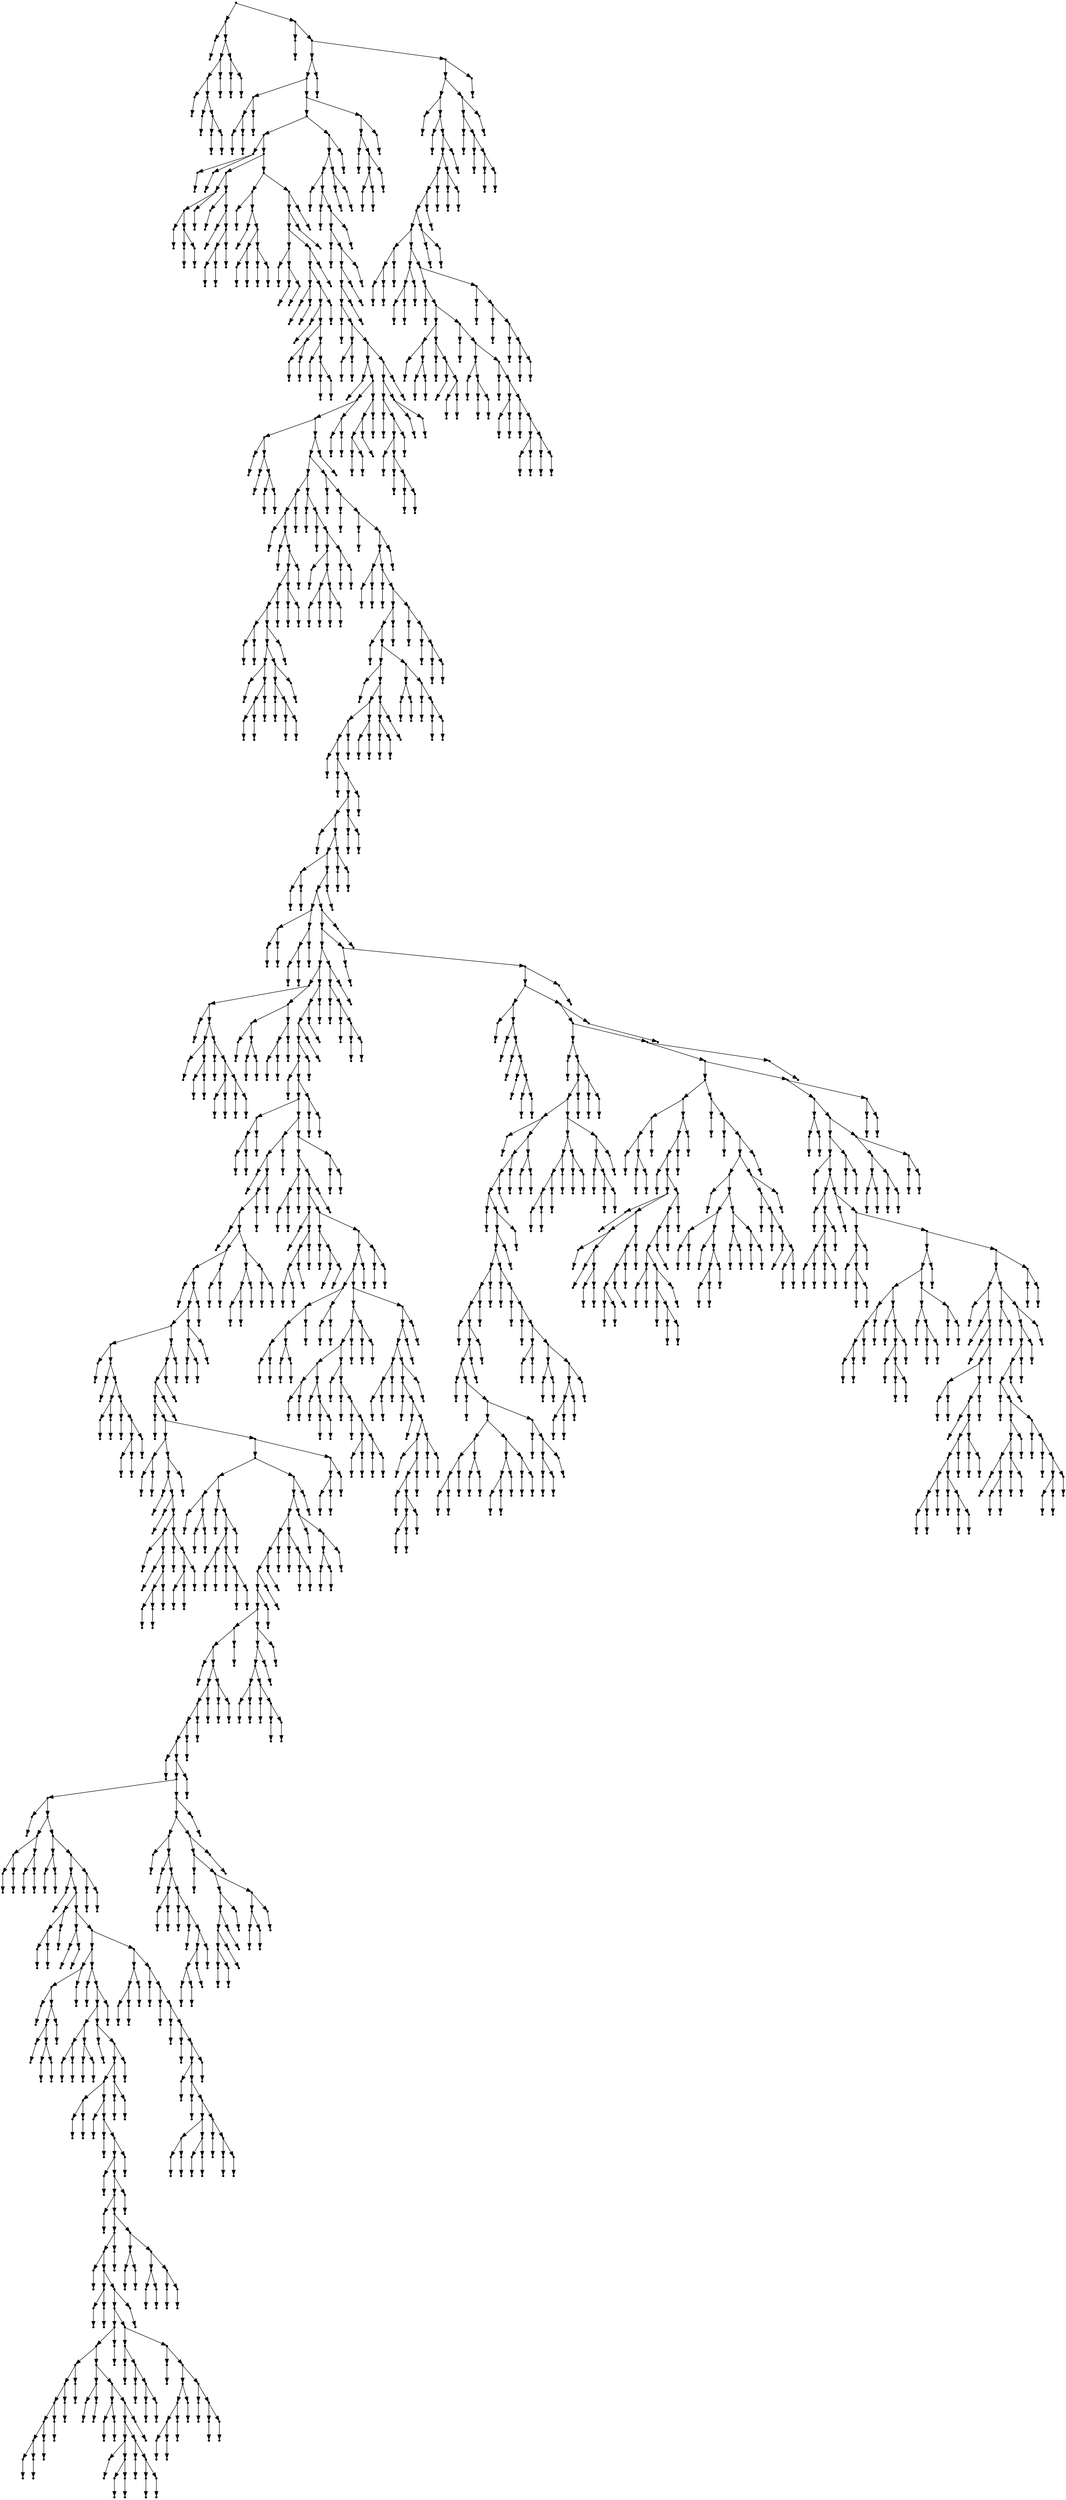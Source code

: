 digraph {
  2014 [shape=point];
  22 [shape=point];
  1 [shape=point];
  0 [shape=point];
  21 [shape=point];
  15 [shape=point];
  12 [shape=point];
  3 [shape=point];
  2 [shape=point];
  11 [shape=point];
  5 [shape=point];
  4 [shape=point];
  10 [shape=point];
  7 [shape=point];
  6 [shape=point];
  9 [shape=point];
  8 [shape=point];
  14 [shape=point];
  13 [shape=point];
  20 [shape=point];
  17 [shape=point];
  16 [shape=point];
  19 [shape=point];
  18 [shape=point];
  2013 [shape=point];
  24 [shape=point];
  23 [shape=point];
  2012 [shape=point];
  1874 [shape=point];
  1871 [shape=point];
  32 [shape=point];
  29 [shape=point];
  26 [shape=point];
  25 [shape=point];
  28 [shape=point];
  27 [shape=point];
  31 [shape=point];
  30 [shape=point];
  1870 [shape=point];
  1855 [shape=point];
  127 [shape=point];
  37 [shape=point];
  34 [shape=point];
  33 [shape=point];
  36 [shape=point];
  35 [shape=point];
  126 [shape=point];
  63 [shape=point];
  48 [shape=point];
  45 [shape=point];
  39 [shape=point];
  38 [shape=point];
  44 [shape=point];
  41 [shape=point];
  40 [shape=point];
  43 [shape=point];
  42 [shape=point];
  47 [shape=point];
  46 [shape=point];
  62 [shape=point];
  50 [shape=point];
  49 [shape=point];
  61 [shape=point];
  52 [shape=point];
  51 [shape=point];
  60 [shape=point];
  57 [shape=point];
  54 [shape=point];
  53 [shape=point];
  56 [shape=point];
  55 [shape=point];
  59 [shape=point];
  58 [shape=point];
  125 [shape=point];
  80 [shape=point];
  65 [shape=point];
  64 [shape=point];
  79 [shape=point];
  67 [shape=point];
  66 [shape=point];
  78 [shape=point];
  72 [shape=point];
  69 [shape=point];
  68 [shape=point];
  71 [shape=point];
  70 [shape=point];
  77 [shape=point];
  74 [shape=point];
  73 [shape=point];
  76 [shape=point];
  75 [shape=point];
  124 [shape=point];
  121 [shape=point];
  118 [shape=point];
  88 [shape=point];
  82 [shape=point];
  81 [shape=point];
  87 [shape=point];
  84 [shape=point];
  83 [shape=point];
  86 [shape=point];
  85 [shape=point];
  117 [shape=point];
  114 [shape=point];
  93 [shape=point];
  90 [shape=point];
  89 [shape=point];
  92 [shape=point];
  91 [shape=point];
  113 [shape=point];
  110 [shape=point];
  95 [shape=point];
  94 [shape=point];
  109 [shape=point];
  100 [shape=point];
  97 [shape=point];
  96 [shape=point];
  99 [shape=point];
  98 [shape=point];
  108 [shape=point];
  102 [shape=point];
  101 [shape=point];
  107 [shape=point];
  104 [shape=point];
  103 [shape=point];
  106 [shape=point];
  105 [shape=point];
  112 [shape=point];
  111 [shape=point];
  116 [shape=point];
  115 [shape=point];
  120 [shape=point];
  119 [shape=point];
  123 [shape=point];
  122 [shape=point];
  1854 [shape=point];
  1851 [shape=point];
  1845 [shape=point];
  129 [shape=point];
  128 [shape=point];
  1844 [shape=point];
  131 [shape=point];
  130 [shape=point];
  1843 [shape=point];
  1840 [shape=point];
  133 [shape=point];
  132 [shape=point];
  1839 [shape=point];
  1836 [shape=point];
  1833 [shape=point];
  1830 [shape=point];
  135 [shape=point];
  134 [shape=point];
  1829 [shape=point];
  140 [shape=point];
  137 [shape=point];
  136 [shape=point];
  139 [shape=point];
  138 [shape=point];
  1828 [shape=point];
  1801 [shape=point];
  142 [shape=point];
  141 [shape=point];
  1800 [shape=point];
  1788 [shape=point];
  1782 [shape=point];
  153 [shape=point];
  144 [shape=point];
  143 [shape=point];
  152 [shape=point];
  146 [shape=point];
  145 [shape=point];
  151 [shape=point];
  148 [shape=point];
  147 [shape=point];
  150 [shape=point];
  149 [shape=point];
  1781 [shape=point];
  1778 [shape=point];
  233 [shape=point];
  206 [shape=point];
  203 [shape=point];
  155 [shape=point];
  154 [shape=point];
  202 [shape=point];
  157 [shape=point];
  156 [shape=point];
  201 [shape=point];
  198 [shape=point];
  192 [shape=point];
  189 [shape=point];
  162 [shape=point];
  159 [shape=point];
  158 [shape=point];
  161 [shape=point];
  160 [shape=point];
  188 [shape=point];
  185 [shape=point];
  173 [shape=point];
  164 [shape=point];
  163 [shape=point];
  172 [shape=point];
  169 [shape=point];
  166 [shape=point];
  165 [shape=point];
  168 [shape=point];
  167 [shape=point];
  171 [shape=point];
  170 [shape=point];
  184 [shape=point];
  181 [shape=point];
  175 [shape=point];
  174 [shape=point];
  180 [shape=point];
  177 [shape=point];
  176 [shape=point];
  179 [shape=point];
  178 [shape=point];
  183 [shape=point];
  182 [shape=point];
  187 [shape=point];
  186 [shape=point];
  191 [shape=point];
  190 [shape=point];
  197 [shape=point];
  194 [shape=point];
  193 [shape=point];
  196 [shape=point];
  195 [shape=point];
  200 [shape=point];
  199 [shape=point];
  205 [shape=point];
  204 [shape=point];
  232 [shape=point];
  208 [shape=point];
  207 [shape=point];
  231 [shape=point];
  210 [shape=point];
  209 [shape=point];
  230 [shape=point];
  224 [shape=point];
  212 [shape=point];
  211 [shape=point];
  223 [shape=point];
  217 [shape=point];
  214 [shape=point];
  213 [shape=point];
  216 [shape=point];
  215 [shape=point];
  222 [shape=point];
  219 [shape=point];
  218 [shape=point];
  221 [shape=point];
  220 [shape=point];
  229 [shape=point];
  226 [shape=point];
  225 [shape=point];
  228 [shape=point];
  227 [shape=point];
  1777 [shape=point];
  235 [shape=point];
  234 [shape=point];
  1776 [shape=point];
  237 [shape=point];
  236 [shape=point];
  1775 [shape=point];
  239 [shape=point];
  238 [shape=point];
  1774 [shape=point];
  1771 [shape=point];
  244 [shape=point];
  241 [shape=point];
  240 [shape=point];
  243 [shape=point];
  242 [shape=point];
  1770 [shape=point];
  246 [shape=point];
  245 [shape=point];
  1769 [shape=point];
  1757 [shape=point];
  1754 [shape=point];
  248 [shape=point];
  247 [shape=point];
  1753 [shape=point];
  1738 [shape=point];
  250 [shape=point];
  249 [shape=point];
  1737 [shape=point];
  1728 [shape=point];
  1722 [shape=point];
  1719 [shape=point];
  252 [shape=point];
  251 [shape=point];
  1718 [shape=point];
  254 [shape=point];
  253 [shape=point];
  1717 [shape=point];
  1714 [shape=point];
  1708 [shape=point];
  256 [shape=point];
  255 [shape=point];
  1707 [shape=point];
  1701 [shape=point];
  261 [shape=point];
  258 [shape=point];
  257 [shape=point];
  260 [shape=point];
  259 [shape=point];
  1700 [shape=point];
  1697 [shape=point];
  275 [shape=point];
  266 [shape=point];
  263 [shape=point];
  262 [shape=point];
  265 [shape=point];
  264 [shape=point];
  274 [shape=point];
  271 [shape=point];
  268 [shape=point];
  267 [shape=point];
  270 [shape=point];
  269 [shape=point];
  273 [shape=point];
  272 [shape=point];
  1696 [shape=point];
  1693 [shape=point];
  1135 [shape=point];
  1120 [shape=point];
  319 [shape=point];
  301 [shape=point];
  277 [shape=point];
  276 [shape=point];
  300 [shape=point];
  285 [shape=point];
  279 [shape=point];
  278 [shape=point];
  284 [shape=point];
  281 [shape=point];
  280 [shape=point];
  283 [shape=point];
  282 [shape=point];
  299 [shape=point];
  287 [shape=point];
  286 [shape=point];
  298 [shape=point];
  292 [shape=point];
  289 [shape=point];
  288 [shape=point];
  291 [shape=point];
  290 [shape=point];
  297 [shape=point];
  294 [shape=point];
  293 [shape=point];
  296 [shape=point];
  295 [shape=point];
  318 [shape=point];
  309 [shape=point];
  303 [shape=point];
  302 [shape=point];
  308 [shape=point];
  305 [shape=point];
  304 [shape=point];
  307 [shape=point];
  306 [shape=point];
  317 [shape=point];
  314 [shape=point];
  311 [shape=point];
  310 [shape=point];
  313 [shape=point];
  312 [shape=point];
  316 [shape=point];
  315 [shape=point];
  1119 [shape=point];
  1116 [shape=point];
  1113 [shape=point];
  1110 [shape=point];
  1107 [shape=point];
  321 [shape=point];
  320 [shape=point];
  1106 [shape=point];
  1100 [shape=point];
  329 [shape=point];
  326 [shape=point];
  323 [shape=point];
  322 [shape=point];
  325 [shape=point];
  324 [shape=point];
  328 [shape=point];
  327 [shape=point];
  1099 [shape=point];
  934 [shape=point];
  931 [shape=point];
  331 [shape=point];
  330 [shape=point];
  930 [shape=point];
  927 [shape=point];
  924 [shape=point];
  333 [shape=point];
  332 [shape=point];
  923 [shape=point];
  908 [shape=point];
  902 [shape=point];
  335 [shape=point];
  334 [shape=point];
  901 [shape=point];
  898 [shape=point];
  889 [shape=point];
  358 [shape=point];
  337 [shape=point];
  336 [shape=point];
  357 [shape=point];
  339 [shape=point];
  338 [shape=point];
  356 [shape=point];
  344 [shape=point];
  341 [shape=point];
  340 [shape=point];
  343 [shape=point];
  342 [shape=point];
  355 [shape=point];
  346 [shape=point];
  345 [shape=point];
  354 [shape=point];
  351 [shape=point];
  348 [shape=point];
  347 [shape=point];
  350 [shape=point];
  349 [shape=point];
  353 [shape=point];
  352 [shape=point];
  888 [shape=point];
  885 [shape=point];
  882 [shape=point];
  879 [shape=point];
  360 [shape=point];
  359 [shape=point];
  878 [shape=point];
  401 [shape=point];
  365 [shape=point];
  362 [shape=point];
  361 [shape=point];
  364 [shape=point];
  363 [shape=point];
  400 [shape=point];
  397 [shape=point];
  367 [shape=point];
  366 [shape=point];
  396 [shape=point];
  369 [shape=point];
  368 [shape=point];
  395 [shape=point];
  383 [shape=point];
  371 [shape=point];
  370 [shape=point];
  382 [shape=point];
  373 [shape=point];
  372 [shape=point];
  381 [shape=point];
  378 [shape=point];
  375 [shape=point];
  374 [shape=point];
  377 [shape=point];
  376 [shape=point];
  380 [shape=point];
  379 [shape=point];
  394 [shape=point];
  385 [shape=point];
  384 [shape=point];
  393 [shape=point];
  390 [shape=point];
  387 [shape=point];
  386 [shape=point];
  389 [shape=point];
  388 [shape=point];
  392 [shape=point];
  391 [shape=point];
  399 [shape=point];
  398 [shape=point];
  877 [shape=point];
  868 [shape=point];
  430 [shape=point];
  409 [shape=point];
  403 [shape=point];
  402 [shape=point];
  408 [shape=point];
  405 [shape=point];
  404 [shape=point];
  407 [shape=point];
  406 [shape=point];
  429 [shape=point];
  411 [shape=point];
  410 [shape=point];
  428 [shape=point];
  425 [shape=point];
  416 [shape=point];
  413 [shape=point];
  412 [shape=point];
  415 [shape=point];
  414 [shape=point];
  424 [shape=point];
  418 [shape=point];
  417 [shape=point];
  423 [shape=point];
  420 [shape=point];
  419 [shape=point];
  422 [shape=point];
  421 [shape=point];
  427 [shape=point];
  426 [shape=point];
  867 [shape=point];
  864 [shape=point];
  852 [shape=point];
  843 [shape=point];
  840 [shape=point];
  837 [shape=point];
  834 [shape=point];
  831 [shape=point];
  810 [shape=point];
  807 [shape=point];
  432 [shape=point];
  431 [shape=point];
  806 [shape=point];
  800 [shape=point];
  797 [shape=point];
  794 [shape=point];
  791 [shape=point];
  434 [shape=point];
  433 [shape=point];
  790 [shape=point];
  787 [shape=point];
  724 [shape=point];
  436 [shape=point];
  435 [shape=point];
  723 [shape=point];
  447 [shape=point];
  441 [shape=point];
  438 [shape=point];
  437 [shape=point];
  440 [shape=point];
  439 [shape=point];
  446 [shape=point];
  443 [shape=point];
  442 [shape=point];
  445 [shape=point];
  444 [shape=point];
  722 [shape=point];
  452 [shape=point];
  449 [shape=point];
  448 [shape=point];
  451 [shape=point];
  450 [shape=point];
  721 [shape=point];
  715 [shape=point];
  454 [shape=point];
  453 [shape=point];
  714 [shape=point];
  462 [shape=point];
  459 [shape=point];
  456 [shape=point];
  455 [shape=point];
  458 [shape=point];
  457 [shape=point];
  461 [shape=point];
  460 [shape=point];
  713 [shape=point];
  467 [shape=point];
  464 [shape=point];
  463 [shape=point];
  466 [shape=point];
  465 [shape=point];
  712 [shape=point];
  661 [shape=point];
  484 [shape=point];
  481 [shape=point];
  469 [shape=point];
  468 [shape=point];
  480 [shape=point];
  477 [shape=point];
  471 [shape=point];
  470 [shape=point];
  476 [shape=point];
  473 [shape=point];
  472 [shape=point];
  475 [shape=point];
  474 [shape=point];
  479 [shape=point];
  478 [shape=point];
  483 [shape=point];
  482 [shape=point];
  660 [shape=point];
  486 [shape=point];
  485 [shape=point];
  659 [shape=point];
  656 [shape=point];
  497 [shape=point];
  491 [shape=point];
  488 [shape=point];
  487 [shape=point];
  490 [shape=point];
  489 [shape=point];
  496 [shape=point];
  493 [shape=point];
  492 [shape=point];
  495 [shape=point];
  494 [shape=point];
  655 [shape=point];
  499 [shape=point];
  498 [shape=point];
  654 [shape=point];
  651 [shape=point];
  645 [shape=point];
  504 [shape=point];
  501 [shape=point];
  500 [shape=point];
  503 [shape=point];
  502 [shape=point];
  644 [shape=point];
  506 [shape=point];
  505 [shape=point];
  643 [shape=point];
  508 [shape=point];
  507 [shape=point];
  642 [shape=point];
  639 [shape=point];
  510 [shape=point];
  509 [shape=point];
  638 [shape=point];
  635 [shape=point];
  512 [shape=point];
  511 [shape=point];
  634 [shape=point];
  616 [shape=point];
  613 [shape=point];
  514 [shape=point];
  513 [shape=point];
  612 [shape=point];
  519 [shape=point];
  516 [shape=point];
  515 [shape=point];
  518 [shape=point];
  517 [shape=point];
  611 [shape=point];
  608 [shape=point];
  572 [shape=point];
  569 [shape=point];
  536 [shape=point];
  533 [shape=point];
  530 [shape=point];
  527 [shape=point];
  524 [shape=point];
  521 [shape=point];
  520 [shape=point];
  523 [shape=point];
  522 [shape=point];
  526 [shape=point];
  525 [shape=point];
  529 [shape=point];
  528 [shape=point];
  532 [shape=point];
  531 [shape=point];
  535 [shape=point];
  534 [shape=point];
  568 [shape=point];
  541 [shape=point];
  538 [shape=point];
  537 [shape=point];
  540 [shape=point];
  539 [shape=point];
  567 [shape=point];
  546 [shape=point];
  543 [shape=point];
  542 [shape=point];
  545 [shape=point];
  544 [shape=point];
  566 [shape=point];
  563 [shape=point];
  554 [shape=point];
  548 [shape=point];
  547 [shape=point];
  553 [shape=point];
  550 [shape=point];
  549 [shape=point];
  552 [shape=point];
  551 [shape=point];
  562 [shape=point];
  556 [shape=point];
  555 [shape=point];
  561 [shape=point];
  558 [shape=point];
  557 [shape=point];
  560 [shape=point];
  559 [shape=point];
  565 [shape=point];
  564 [shape=point];
  571 [shape=point];
  570 [shape=point];
  607 [shape=point];
  583 [shape=point];
  574 [shape=point];
  573 [shape=point];
  582 [shape=point];
  576 [shape=point];
  575 [shape=point];
  581 [shape=point];
  578 [shape=point];
  577 [shape=point];
  580 [shape=point];
  579 [shape=point];
  606 [shape=point];
  585 [shape=point];
  584 [shape=point];
  605 [shape=point];
  596 [shape=point];
  593 [shape=point];
  590 [shape=point];
  587 [shape=point];
  586 [shape=point];
  589 [shape=point];
  588 [shape=point];
  592 [shape=point];
  591 [shape=point];
  595 [shape=point];
  594 [shape=point];
  604 [shape=point];
  598 [shape=point];
  597 [shape=point];
  603 [shape=point];
  600 [shape=point];
  599 [shape=point];
  602 [shape=point];
  601 [shape=point];
  610 [shape=point];
  609 [shape=point];
  615 [shape=point];
  614 [shape=point];
  633 [shape=point];
  621 [shape=point];
  618 [shape=point];
  617 [shape=point];
  620 [shape=point];
  619 [shape=point];
  632 [shape=point];
  626 [shape=point];
  623 [shape=point];
  622 [shape=point];
  625 [shape=point];
  624 [shape=point];
  631 [shape=point];
  628 [shape=point];
  627 [shape=point];
  630 [shape=point];
  629 [shape=point];
  637 [shape=point];
  636 [shape=point];
  641 [shape=point];
  640 [shape=point];
  650 [shape=point];
  647 [shape=point];
  646 [shape=point];
  649 [shape=point];
  648 [shape=point];
  653 [shape=point];
  652 [shape=point];
  658 [shape=point];
  657 [shape=point];
  711 [shape=point];
  669 [shape=point];
  666 [shape=point];
  663 [shape=point];
  662 [shape=point];
  665 [shape=point];
  664 [shape=point];
  668 [shape=point];
  667 [shape=point];
  710 [shape=point];
  671 [shape=point];
  670 [shape=point];
  709 [shape=point];
  673 [shape=point];
  672 [shape=point];
  708 [shape=point];
  675 [shape=point];
  674 [shape=point];
  707 [shape=point];
  677 [shape=point];
  676 [shape=point];
  706 [shape=point];
  703 [shape=point];
  679 [shape=point];
  678 [shape=point];
  702 [shape=point];
  681 [shape=point];
  680 [shape=point];
  701 [shape=point];
  692 [shape=point];
  686 [shape=point];
  683 [shape=point];
  682 [shape=point];
  685 [shape=point];
  684 [shape=point];
  691 [shape=point];
  688 [shape=point];
  687 [shape=point];
  690 [shape=point];
  689 [shape=point];
  700 [shape=point];
  694 [shape=point];
  693 [shape=point];
  699 [shape=point];
  696 [shape=point];
  695 [shape=point];
  698 [shape=point];
  697 [shape=point];
  705 [shape=point];
  704 [shape=point];
  720 [shape=point];
  717 [shape=point];
  716 [shape=point];
  719 [shape=point];
  718 [shape=point];
  786 [shape=point];
  783 [shape=point];
  753 [shape=point];
  726 [shape=point];
  725 [shape=point];
  752 [shape=point];
  728 [shape=point];
  727 [shape=point];
  751 [shape=point];
  733 [shape=point];
  730 [shape=point];
  729 [shape=point];
  732 [shape=point];
  731 [shape=point];
  750 [shape=point];
  735 [shape=point];
  734 [shape=point];
  749 [shape=point];
  737 [shape=point];
  736 [shape=point];
  748 [shape=point];
  745 [shape=point];
  742 [shape=point];
  739 [shape=point];
  738 [shape=point];
  741 [shape=point];
  740 [shape=point];
  744 [shape=point];
  743 [shape=point];
  747 [shape=point];
  746 [shape=point];
  782 [shape=point];
  779 [shape=point];
  755 [shape=point];
  754 [shape=point];
  778 [shape=point];
  769 [shape=point];
  766 [shape=point];
  763 [shape=point];
  760 [shape=point];
  757 [shape=point];
  756 [shape=point];
  759 [shape=point];
  758 [shape=point];
  762 [shape=point];
  761 [shape=point];
  765 [shape=point];
  764 [shape=point];
  768 [shape=point];
  767 [shape=point];
  777 [shape=point];
  774 [shape=point];
  771 [shape=point];
  770 [shape=point];
  773 [shape=point];
  772 [shape=point];
  776 [shape=point];
  775 [shape=point];
  781 [shape=point];
  780 [shape=point];
  785 [shape=point];
  784 [shape=point];
  789 [shape=point];
  788 [shape=point];
  793 [shape=point];
  792 [shape=point];
  796 [shape=point];
  795 [shape=point];
  799 [shape=point];
  798 [shape=point];
  805 [shape=point];
  802 [shape=point];
  801 [shape=point];
  804 [shape=point];
  803 [shape=point];
  809 [shape=point];
  808 [shape=point];
  830 [shape=point];
  827 [shape=point];
  824 [shape=point];
  815 [shape=point];
  812 [shape=point];
  811 [shape=point];
  814 [shape=point];
  813 [shape=point];
  823 [shape=point];
  817 [shape=point];
  816 [shape=point];
  822 [shape=point];
  819 [shape=point];
  818 [shape=point];
  821 [shape=point];
  820 [shape=point];
  826 [shape=point];
  825 [shape=point];
  829 [shape=point];
  828 [shape=point];
  833 [shape=point];
  832 [shape=point];
  836 [shape=point];
  835 [shape=point];
  839 [shape=point];
  838 [shape=point];
  842 [shape=point];
  841 [shape=point];
  851 [shape=point];
  845 [shape=point];
  844 [shape=point];
  850 [shape=point];
  847 [shape=point];
  846 [shape=point];
  849 [shape=point];
  848 [shape=point];
  863 [shape=point];
  854 [shape=point];
  853 [shape=point];
  862 [shape=point];
  859 [shape=point];
  856 [shape=point];
  855 [shape=point];
  858 [shape=point];
  857 [shape=point];
  861 [shape=point];
  860 [shape=point];
  866 [shape=point];
  865 [shape=point];
  876 [shape=point];
  873 [shape=point];
  870 [shape=point];
  869 [shape=point];
  872 [shape=point];
  871 [shape=point];
  875 [shape=point];
  874 [shape=point];
  881 [shape=point];
  880 [shape=point];
  884 [shape=point];
  883 [shape=point];
  887 [shape=point];
  886 [shape=point];
  897 [shape=point];
  894 [shape=point];
  891 [shape=point];
  890 [shape=point];
  893 [shape=point];
  892 [shape=point];
  896 [shape=point];
  895 [shape=point];
  900 [shape=point];
  899 [shape=point];
  907 [shape=point];
  904 [shape=point];
  903 [shape=point];
  906 [shape=point];
  905 [shape=point];
  922 [shape=point];
  916 [shape=point];
  913 [shape=point];
  910 [shape=point];
  909 [shape=point];
  912 [shape=point];
  911 [shape=point];
  915 [shape=point];
  914 [shape=point];
  921 [shape=point];
  918 [shape=point];
  917 [shape=point];
  920 [shape=point];
  919 [shape=point];
  926 [shape=point];
  925 [shape=point];
  929 [shape=point];
  928 [shape=point];
  933 [shape=point];
  932 [shape=point];
  1098 [shape=point];
  1092 [shape=point];
  942 [shape=point];
  939 [shape=point];
  936 [shape=point];
  935 [shape=point];
  938 [shape=point];
  937 [shape=point];
  941 [shape=point];
  940 [shape=point];
  1091 [shape=point];
  1088 [shape=point];
  956 [shape=point];
  944 [shape=point];
  943 [shape=point];
  955 [shape=point];
  952 [shape=point];
  949 [shape=point];
  946 [shape=point];
  945 [shape=point];
  948 [shape=point];
  947 [shape=point];
  951 [shape=point];
  950 [shape=point];
  954 [shape=point];
  953 [shape=point];
  1087 [shape=point];
  964 [shape=point];
  958 [shape=point];
  957 [shape=point];
  963 [shape=point];
  960 [shape=point];
  959 [shape=point];
  962 [shape=point];
  961 [shape=point];
  1086 [shape=point];
  1080 [shape=point];
  1077 [shape=point];
  984 [shape=point];
  978 [shape=point];
  975 [shape=point];
  969 [shape=point];
  966 [shape=point];
  965 [shape=point];
  968 [shape=point];
  967 [shape=point];
  974 [shape=point];
  971 [shape=point];
  970 [shape=point];
  973 [shape=point];
  972 [shape=point];
  977 [shape=point];
  976 [shape=point];
  983 [shape=point];
  980 [shape=point];
  979 [shape=point];
  982 [shape=point];
  981 [shape=point];
  1076 [shape=point];
  1028 [shape=point];
  1022 [shape=point];
  1019 [shape=point];
  998 [shape=point];
  989 [shape=point];
  986 [shape=point];
  985 [shape=point];
  988 [shape=point];
  987 [shape=point];
  997 [shape=point];
  991 [shape=point];
  990 [shape=point];
  996 [shape=point];
  993 [shape=point];
  992 [shape=point];
  995 [shape=point];
  994 [shape=point];
  1018 [shape=point];
  1000 [shape=point];
  999 [shape=point];
  1017 [shape=point];
  1002 [shape=point];
  1001 [shape=point];
  1016 [shape=point];
  1004 [shape=point];
  1003 [shape=point];
  1015 [shape=point];
  1009 [shape=point];
  1006 [shape=point];
  1005 [shape=point];
  1008 [shape=point];
  1007 [shape=point];
  1014 [shape=point];
  1011 [shape=point];
  1010 [shape=point];
  1013 [shape=point];
  1012 [shape=point];
  1021 [shape=point];
  1020 [shape=point];
  1027 [shape=point];
  1024 [shape=point];
  1023 [shape=point];
  1026 [shape=point];
  1025 [shape=point];
  1075 [shape=point];
  1072 [shape=point];
  1069 [shape=point];
  1036 [shape=point];
  1033 [shape=point];
  1030 [shape=point];
  1029 [shape=point];
  1032 [shape=point];
  1031 [shape=point];
  1035 [shape=point];
  1034 [shape=point];
  1068 [shape=point];
  1065 [shape=point];
  1038 [shape=point];
  1037 [shape=point];
  1064 [shape=point];
  1040 [shape=point];
  1039 [shape=point];
  1063 [shape=point];
  1057 [shape=point];
  1042 [shape=point];
  1041 [shape=point];
  1056 [shape=point];
  1053 [shape=point];
  1044 [shape=point];
  1043 [shape=point];
  1052 [shape=point];
  1049 [shape=point];
  1046 [shape=point];
  1045 [shape=point];
  1048 [shape=point];
  1047 [shape=point];
  1051 [shape=point];
  1050 [shape=point];
  1055 [shape=point];
  1054 [shape=point];
  1062 [shape=point];
  1059 [shape=point];
  1058 [shape=point];
  1061 [shape=point];
  1060 [shape=point];
  1067 [shape=point];
  1066 [shape=point];
  1071 [shape=point];
  1070 [shape=point];
  1074 [shape=point];
  1073 [shape=point];
  1079 [shape=point];
  1078 [shape=point];
  1085 [shape=point];
  1082 [shape=point];
  1081 [shape=point];
  1084 [shape=point];
  1083 [shape=point];
  1090 [shape=point];
  1089 [shape=point];
  1097 [shape=point];
  1094 [shape=point];
  1093 [shape=point];
  1096 [shape=point];
  1095 [shape=point];
  1105 [shape=point];
  1102 [shape=point];
  1101 [shape=point];
  1104 [shape=point];
  1103 [shape=point];
  1109 [shape=point];
  1108 [shape=point];
  1112 [shape=point];
  1111 [shape=point];
  1115 [shape=point];
  1114 [shape=point];
  1118 [shape=point];
  1117 [shape=point];
  1134 [shape=point];
  1131 [shape=point];
  1122 [shape=point];
  1121 [shape=point];
  1130 [shape=point];
  1124 [shape=point];
  1123 [shape=point];
  1129 [shape=point];
  1126 [shape=point];
  1125 [shape=point];
  1128 [shape=point];
  1127 [shape=point];
  1133 [shape=point];
  1132 [shape=point];
  1692 [shape=point];
  1137 [shape=point];
  1136 [shape=point];
  1691 [shape=point];
  1688 [shape=point];
  1154 [shape=point];
  1139 [shape=point];
  1138 [shape=point];
  1153 [shape=point];
  1141 [shape=point];
  1140 [shape=point];
  1152 [shape=point];
  1143 [shape=point];
  1142 [shape=point];
  1151 [shape=point];
  1145 [shape=point];
  1144 [shape=point];
  1150 [shape=point];
  1147 [shape=point];
  1146 [shape=point];
  1149 [shape=point];
  1148 [shape=point];
  1687 [shape=point];
  1684 [shape=point];
  1315 [shape=point];
  1156 [shape=point];
  1155 [shape=point];
  1314 [shape=point];
  1308 [shape=point];
  1305 [shape=point];
  1275 [shape=point];
  1158 [shape=point];
  1157 [shape=point];
  1274 [shape=point];
  1268 [shape=point];
  1265 [shape=point];
  1262 [shape=point];
  1160 [shape=point];
  1159 [shape=point];
  1261 [shape=point];
  1258 [shape=point];
  1255 [shape=point];
  1222 [shape=point];
  1219 [shape=point];
  1216 [shape=point];
  1162 [shape=point];
  1161 [shape=point];
  1215 [shape=point];
  1212 [shape=point];
  1209 [shape=point];
  1164 [shape=point];
  1163 [shape=point];
  1208 [shape=point];
  1166 [shape=point];
  1165 [shape=point];
  1207 [shape=point];
  1195 [shape=point];
  1180 [shape=point];
  1174 [shape=point];
  1171 [shape=point];
  1168 [shape=point];
  1167 [shape=point];
  1170 [shape=point];
  1169 [shape=point];
  1173 [shape=point];
  1172 [shape=point];
  1179 [shape=point];
  1176 [shape=point];
  1175 [shape=point];
  1178 [shape=point];
  1177 [shape=point];
  1194 [shape=point];
  1188 [shape=point];
  1185 [shape=point];
  1182 [shape=point];
  1181 [shape=point];
  1184 [shape=point];
  1183 [shape=point];
  1187 [shape=point];
  1186 [shape=point];
  1193 [shape=point];
  1190 [shape=point];
  1189 [shape=point];
  1192 [shape=point];
  1191 [shape=point];
  1206 [shape=point];
  1197 [shape=point];
  1196 [shape=point];
  1205 [shape=point];
  1202 [shape=point];
  1199 [shape=point];
  1198 [shape=point];
  1201 [shape=point];
  1200 [shape=point];
  1204 [shape=point];
  1203 [shape=point];
  1211 [shape=point];
  1210 [shape=point];
  1214 [shape=point];
  1213 [shape=point];
  1218 [shape=point];
  1217 [shape=point];
  1221 [shape=point];
  1220 [shape=point];
  1254 [shape=point];
  1224 [shape=point];
  1223 [shape=point];
  1253 [shape=point];
  1226 [shape=point];
  1225 [shape=point];
  1252 [shape=point];
  1228 [shape=point];
  1227 [shape=point];
  1251 [shape=point];
  1233 [shape=point];
  1230 [shape=point];
  1229 [shape=point];
  1232 [shape=point];
  1231 [shape=point];
  1250 [shape=point];
  1238 [shape=point];
  1235 [shape=point];
  1234 [shape=point];
  1237 [shape=point];
  1236 [shape=point];
  1249 [shape=point];
  1246 [shape=point];
  1243 [shape=point];
  1240 [shape=point];
  1239 [shape=point];
  1242 [shape=point];
  1241 [shape=point];
  1245 [shape=point];
  1244 [shape=point];
  1248 [shape=point];
  1247 [shape=point];
  1257 [shape=point];
  1256 [shape=point];
  1260 [shape=point];
  1259 [shape=point];
  1264 [shape=point];
  1263 [shape=point];
  1267 [shape=point];
  1266 [shape=point];
  1273 [shape=point];
  1270 [shape=point];
  1269 [shape=point];
  1272 [shape=point];
  1271 [shape=point];
  1304 [shape=point];
  1292 [shape=point];
  1286 [shape=point];
  1283 [shape=point];
  1280 [shape=point];
  1277 [shape=point];
  1276 [shape=point];
  1279 [shape=point];
  1278 [shape=point];
  1282 [shape=point];
  1281 [shape=point];
  1285 [shape=point];
  1284 [shape=point];
  1291 [shape=point];
  1288 [shape=point];
  1287 [shape=point];
  1290 [shape=point];
  1289 [shape=point];
  1303 [shape=point];
  1300 [shape=point];
  1294 [shape=point];
  1293 [shape=point];
  1299 [shape=point];
  1296 [shape=point];
  1295 [shape=point];
  1298 [shape=point];
  1297 [shape=point];
  1302 [shape=point];
  1301 [shape=point];
  1307 [shape=point];
  1306 [shape=point];
  1313 [shape=point];
  1310 [shape=point];
  1309 [shape=point];
  1312 [shape=point];
  1311 [shape=point];
  1683 [shape=point];
  1680 [shape=point];
  1452 [shape=point];
  1392 [shape=point];
  1326 [shape=point];
  1323 [shape=point];
  1317 [shape=point];
  1316 [shape=point];
  1322 [shape=point];
  1319 [shape=point];
  1318 [shape=point];
  1321 [shape=point];
  1320 [shape=point];
  1325 [shape=point];
  1324 [shape=point];
  1391 [shape=point];
  1388 [shape=point];
  1385 [shape=point];
  1328 [shape=point];
  1327 [shape=point];
  1384 [shape=point];
  1357 [shape=point];
  1330 [shape=point];
  1329 [shape=point];
  1356 [shape=point];
  1341 [shape=point];
  1332 [shape=point];
  1331 [shape=point];
  1340 [shape=point];
  1334 [shape=point];
  1333 [shape=point];
  1339 [shape=point];
  1336 [shape=point];
  1335 [shape=point];
  1338 [shape=point];
  1337 [shape=point];
  1355 [shape=point];
  1352 [shape=point];
  1349 [shape=point];
  1346 [shape=point];
  1343 [shape=point];
  1342 [shape=point];
  1345 [shape=point];
  1344 [shape=point];
  1348 [shape=point];
  1347 [shape=point];
  1351 [shape=point];
  1350 [shape=point];
  1354 [shape=point];
  1353 [shape=point];
  1383 [shape=point];
  1380 [shape=point];
  1377 [shape=point];
  1374 [shape=point];
  1362 [shape=point];
  1359 [shape=point];
  1358 [shape=point];
  1361 [shape=point];
  1360 [shape=point];
  1373 [shape=point];
  1370 [shape=point];
  1364 [shape=point];
  1363 [shape=point];
  1369 [shape=point];
  1366 [shape=point];
  1365 [shape=point];
  1368 [shape=point];
  1367 [shape=point];
  1372 [shape=point];
  1371 [shape=point];
  1376 [shape=point];
  1375 [shape=point];
  1379 [shape=point];
  1378 [shape=point];
  1382 [shape=point];
  1381 [shape=point];
  1387 [shape=point];
  1386 [shape=point];
  1390 [shape=point];
  1389 [shape=point];
  1451 [shape=point];
  1394 [shape=point];
  1393 [shape=point];
  1450 [shape=point];
  1396 [shape=point];
  1395 [shape=point];
  1449 [shape=point];
  1446 [shape=point];
  1428 [shape=point];
  1398 [shape=point];
  1397 [shape=point];
  1427 [shape=point];
  1415 [shape=point];
  1403 [shape=point];
  1400 [shape=point];
  1399 [shape=point];
  1402 [shape=point];
  1401 [shape=point];
  1414 [shape=point];
  1405 [shape=point];
  1404 [shape=point];
  1413 [shape=point];
  1410 [shape=point];
  1407 [shape=point];
  1406 [shape=point];
  1409 [shape=point];
  1408 [shape=point];
  1412 [shape=point];
  1411 [shape=point];
  1426 [shape=point];
  1420 [shape=point];
  1417 [shape=point];
  1416 [shape=point];
  1419 [shape=point];
  1418 [shape=point];
  1425 [shape=point];
  1422 [shape=point];
  1421 [shape=point];
  1424 [shape=point];
  1423 [shape=point];
  1445 [shape=point];
  1442 [shape=point];
  1430 [shape=point];
  1429 [shape=point];
  1441 [shape=point];
  1432 [shape=point];
  1431 [shape=point];
  1440 [shape=point];
  1434 [shape=point];
  1433 [shape=point];
  1439 [shape=point];
  1436 [shape=point];
  1435 [shape=point];
  1438 [shape=point];
  1437 [shape=point];
  1444 [shape=point];
  1443 [shape=point];
  1448 [shape=point];
  1447 [shape=point];
  1679 [shape=point];
  1673 [shape=point];
  1457 [shape=point];
  1454 [shape=point];
  1453 [shape=point];
  1456 [shape=point];
  1455 [shape=point];
  1672 [shape=point];
  1654 [shape=point];
  1648 [shape=point];
  1459 [shape=point];
  1458 [shape=point];
  1647 [shape=point];
  1476 [shape=point];
  1461 [shape=point];
  1460 [shape=point];
  1475 [shape=point];
  1472 [shape=point];
  1466 [shape=point];
  1463 [shape=point];
  1462 [shape=point];
  1465 [shape=point];
  1464 [shape=point];
  1471 [shape=point];
  1468 [shape=point];
  1467 [shape=point];
  1470 [shape=point];
  1469 [shape=point];
  1474 [shape=point];
  1473 [shape=point];
  1646 [shape=point];
  1478 [shape=point];
  1477 [shape=point];
  1645 [shape=point];
  1489 [shape=point];
  1486 [shape=point];
  1480 [shape=point];
  1479 [shape=point];
  1485 [shape=point];
  1482 [shape=point];
  1481 [shape=point];
  1484 [shape=point];
  1483 [shape=point];
  1488 [shape=point];
  1487 [shape=point];
  1644 [shape=point];
  1533 [shape=point];
  1530 [shape=point];
  1515 [shape=point];
  1500 [shape=point];
  1497 [shape=point];
  1494 [shape=point];
  1491 [shape=point];
  1490 [shape=point];
  1493 [shape=point];
  1492 [shape=point];
  1496 [shape=point];
  1495 [shape=point];
  1499 [shape=point];
  1498 [shape=point];
  1514 [shape=point];
  1502 [shape=point];
  1501 [shape=point];
  1513 [shape=point];
  1510 [shape=point];
  1504 [shape=point];
  1503 [shape=point];
  1509 [shape=point];
  1506 [shape=point];
  1505 [shape=point];
  1508 [shape=point];
  1507 [shape=point];
  1512 [shape=point];
  1511 [shape=point];
  1529 [shape=point];
  1523 [shape=point];
  1517 [shape=point];
  1516 [shape=point];
  1522 [shape=point];
  1519 [shape=point];
  1518 [shape=point];
  1521 [shape=point];
  1520 [shape=point];
  1528 [shape=point];
  1525 [shape=point];
  1524 [shape=point];
  1527 [shape=point];
  1526 [shape=point];
  1532 [shape=point];
  1531 [shape=point];
  1643 [shape=point];
  1637 [shape=point];
  1583 [shape=point];
  1535 [shape=point];
  1534 [shape=point];
  1582 [shape=point];
  1537 [shape=point];
  1536 [shape=point];
  1581 [shape=point];
  1539 [shape=point];
  1538 [shape=point];
  1580 [shape=point];
  1577 [shape=point];
  1544 [shape=point];
  1541 [shape=point];
  1540 [shape=point];
  1543 [shape=point];
  1542 [shape=point];
  1576 [shape=point];
  1573 [shape=point];
  1546 [shape=point];
  1545 [shape=point];
  1572 [shape=point];
  1566 [shape=point];
  1563 [shape=point];
  1554 [shape=point];
  1551 [shape=point];
  1548 [shape=point];
  1547 [shape=point];
  1550 [shape=point];
  1549 [shape=point];
  1553 [shape=point];
  1552 [shape=point];
  1562 [shape=point];
  1556 [shape=point];
  1555 [shape=point];
  1561 [shape=point];
  1558 [shape=point];
  1557 [shape=point];
  1560 [shape=point];
  1559 [shape=point];
  1565 [shape=point];
  1564 [shape=point];
  1571 [shape=point];
  1568 [shape=point];
  1567 [shape=point];
  1570 [shape=point];
  1569 [shape=point];
  1575 [shape=point];
  1574 [shape=point];
  1579 [shape=point];
  1578 [shape=point];
  1636 [shape=point];
  1588 [shape=point];
  1585 [shape=point];
  1584 [shape=point];
  1587 [shape=point];
  1586 [shape=point];
  1635 [shape=point];
  1632 [shape=point];
  1629 [shape=point];
  1626 [shape=point];
  1623 [shape=point];
  1590 [shape=point];
  1589 [shape=point];
  1622 [shape=point];
  1607 [shape=point];
  1604 [shape=point];
  1598 [shape=point];
  1592 [shape=point];
  1591 [shape=point];
  1597 [shape=point];
  1594 [shape=point];
  1593 [shape=point];
  1596 [shape=point];
  1595 [shape=point];
  1603 [shape=point];
  1600 [shape=point];
  1599 [shape=point];
  1602 [shape=point];
  1601 [shape=point];
  1606 [shape=point];
  1605 [shape=point];
  1621 [shape=point];
  1609 [shape=point];
  1608 [shape=point];
  1620 [shape=point];
  1611 [shape=point];
  1610 [shape=point];
  1619 [shape=point];
  1616 [shape=point];
  1613 [shape=point];
  1612 [shape=point];
  1615 [shape=point];
  1614 [shape=point];
  1618 [shape=point];
  1617 [shape=point];
  1625 [shape=point];
  1624 [shape=point];
  1628 [shape=point];
  1627 [shape=point];
  1631 [shape=point];
  1630 [shape=point];
  1634 [shape=point];
  1633 [shape=point];
  1642 [shape=point];
  1639 [shape=point];
  1638 [shape=point];
  1641 [shape=point];
  1640 [shape=point];
  1653 [shape=point];
  1650 [shape=point];
  1649 [shape=point];
  1652 [shape=point];
  1651 [shape=point];
  1671 [shape=point];
  1665 [shape=point];
  1659 [shape=point];
  1656 [shape=point];
  1655 [shape=point];
  1658 [shape=point];
  1657 [shape=point];
  1664 [shape=point];
  1661 [shape=point];
  1660 [shape=point];
  1663 [shape=point];
  1662 [shape=point];
  1670 [shape=point];
  1667 [shape=point];
  1666 [shape=point];
  1669 [shape=point];
  1668 [shape=point];
  1678 [shape=point];
  1675 [shape=point];
  1674 [shape=point];
  1677 [shape=point];
  1676 [shape=point];
  1682 [shape=point];
  1681 [shape=point];
  1686 [shape=point];
  1685 [shape=point];
  1690 [shape=point];
  1689 [shape=point];
  1695 [shape=point];
  1694 [shape=point];
  1699 [shape=point];
  1698 [shape=point];
  1706 [shape=point];
  1703 [shape=point];
  1702 [shape=point];
  1705 [shape=point];
  1704 [shape=point];
  1713 [shape=point];
  1710 [shape=point];
  1709 [shape=point];
  1712 [shape=point];
  1711 [shape=point];
  1716 [shape=point];
  1715 [shape=point];
  1721 [shape=point];
  1720 [shape=point];
  1727 [shape=point];
  1724 [shape=point];
  1723 [shape=point];
  1726 [shape=point];
  1725 [shape=point];
  1736 [shape=point];
  1733 [shape=point];
  1730 [shape=point];
  1729 [shape=point];
  1732 [shape=point];
  1731 [shape=point];
  1735 [shape=point];
  1734 [shape=point];
  1752 [shape=point];
  1743 [shape=point];
  1740 [shape=point];
  1739 [shape=point];
  1742 [shape=point];
  1741 [shape=point];
  1751 [shape=point];
  1745 [shape=point];
  1744 [shape=point];
  1750 [shape=point];
  1747 [shape=point];
  1746 [shape=point];
  1749 [shape=point];
  1748 [shape=point];
  1756 [shape=point];
  1755 [shape=point];
  1768 [shape=point];
  1759 [shape=point];
  1758 [shape=point];
  1767 [shape=point];
  1761 [shape=point];
  1760 [shape=point];
  1766 [shape=point];
  1763 [shape=point];
  1762 [shape=point];
  1765 [shape=point];
  1764 [shape=point];
  1773 [shape=point];
  1772 [shape=point];
  1780 [shape=point];
  1779 [shape=point];
  1787 [shape=point];
  1784 [shape=point];
  1783 [shape=point];
  1786 [shape=point];
  1785 [shape=point];
  1799 [shape=point];
  1796 [shape=point];
  1793 [shape=point];
  1790 [shape=point];
  1789 [shape=point];
  1792 [shape=point];
  1791 [shape=point];
  1795 [shape=point];
  1794 [shape=point];
  1798 [shape=point];
  1797 [shape=point];
  1827 [shape=point];
  1824 [shape=point];
  1818 [shape=point];
  1803 [shape=point];
  1802 [shape=point];
  1817 [shape=point];
  1814 [shape=point];
  1805 [shape=point];
  1804 [shape=point];
  1813 [shape=point];
  1807 [shape=point];
  1806 [shape=point];
  1812 [shape=point];
  1809 [shape=point];
  1808 [shape=point];
  1811 [shape=point];
  1810 [shape=point];
  1816 [shape=point];
  1815 [shape=point];
  1823 [shape=point];
  1820 [shape=point];
  1819 [shape=point];
  1822 [shape=point];
  1821 [shape=point];
  1826 [shape=point];
  1825 [shape=point];
  1832 [shape=point];
  1831 [shape=point];
  1835 [shape=point];
  1834 [shape=point];
  1838 [shape=point];
  1837 [shape=point];
  1842 [shape=point];
  1841 [shape=point];
  1850 [shape=point];
  1847 [shape=point];
  1846 [shape=point];
  1849 [shape=point];
  1848 [shape=point];
  1853 [shape=point];
  1852 [shape=point];
  1869 [shape=point];
  1866 [shape=point];
  1857 [shape=point];
  1856 [shape=point];
  1865 [shape=point];
  1862 [shape=point];
  1859 [shape=point];
  1858 [shape=point];
  1861 [shape=point];
  1860 [shape=point];
  1864 [shape=point];
  1863 [shape=point];
  1868 [shape=point];
  1867 [shape=point];
  1873 [shape=point];
  1872 [shape=point];
  2011 [shape=point];
  2008 [shape=point];
  1993 [shape=point];
  1876 [shape=point];
  1875 [shape=point];
  1992 [shape=point];
  1878 [shape=point];
  1877 [shape=point];
  1991 [shape=point];
  1988 [shape=point];
  1982 [shape=point];
  1979 [shape=point];
  1976 [shape=point];
  1970 [shape=point];
  1886 [shape=point];
  1883 [shape=point];
  1880 [shape=point];
  1879 [shape=point];
  1882 [shape=point];
  1881 [shape=point];
  1885 [shape=point];
  1884 [shape=point];
  1969 [shape=point];
  1894 [shape=point];
  1891 [shape=point];
  1888 [shape=point];
  1887 [shape=point];
  1890 [shape=point];
  1889 [shape=point];
  1893 [shape=point];
  1892 [shape=point];
  1968 [shape=point];
  1953 [shape=point];
  1896 [shape=point];
  1895 [shape=point];
  1952 [shape=point];
  1916 [shape=point];
  1904 [shape=point];
  1898 [shape=point];
  1897 [shape=point];
  1903 [shape=point];
  1900 [shape=point];
  1899 [shape=point];
  1902 [shape=point];
  1901 [shape=point];
  1915 [shape=point];
  1906 [shape=point];
  1905 [shape=point];
  1914 [shape=point];
  1908 [shape=point];
  1907 [shape=point];
  1913 [shape=point];
  1910 [shape=point];
  1909 [shape=point];
  1912 [shape=point];
  1911 [shape=point];
  1951 [shape=point];
  1918 [shape=point];
  1917 [shape=point];
  1950 [shape=point];
  1926 [shape=point];
  1920 [shape=point];
  1919 [shape=point];
  1925 [shape=point];
  1922 [shape=point];
  1921 [shape=point];
  1924 [shape=point];
  1923 [shape=point];
  1949 [shape=point];
  1928 [shape=point];
  1927 [shape=point];
  1948 [shape=point];
  1933 [shape=point];
  1930 [shape=point];
  1929 [shape=point];
  1932 [shape=point];
  1931 [shape=point];
  1947 [shape=point];
  1935 [shape=point];
  1934 [shape=point];
  1946 [shape=point];
  1940 [shape=point];
  1937 [shape=point];
  1936 [shape=point];
  1939 [shape=point];
  1938 [shape=point];
  1945 [shape=point];
  1942 [shape=point];
  1941 [shape=point];
  1944 [shape=point];
  1943 [shape=point];
  1967 [shape=point];
  1955 [shape=point];
  1954 [shape=point];
  1966 [shape=point];
  1957 [shape=point];
  1956 [shape=point];
  1965 [shape=point];
  1959 [shape=point];
  1958 [shape=point];
  1964 [shape=point];
  1961 [shape=point];
  1960 [shape=point];
  1963 [shape=point];
  1962 [shape=point];
  1975 [shape=point];
  1972 [shape=point];
  1971 [shape=point];
  1974 [shape=point];
  1973 [shape=point];
  1978 [shape=point];
  1977 [shape=point];
  1981 [shape=point];
  1980 [shape=point];
  1987 [shape=point];
  1984 [shape=point];
  1983 [shape=point];
  1986 [shape=point];
  1985 [shape=point];
  1990 [shape=point];
  1989 [shape=point];
  2007 [shape=point];
  2004 [shape=point];
  1995 [shape=point];
  1994 [shape=point];
  2003 [shape=point];
  1997 [shape=point];
  1996 [shape=point];
  2002 [shape=point];
  1999 [shape=point];
  1998 [shape=point];
  2001 [shape=point];
  2000 [shape=point];
  2006 [shape=point];
  2005 [shape=point];
  2010 [shape=point];
  2009 [shape=point];
2014 -> 22;
22 -> 1;
1 -> 0;
22 -> 21;
21 -> 15;
15 -> 12;
12 -> 3;
3 -> 2;
12 -> 11;
11 -> 5;
5 -> 4;
11 -> 10;
10 -> 7;
7 -> 6;
10 -> 9;
9 -> 8;
15 -> 14;
14 -> 13;
21 -> 20;
20 -> 17;
17 -> 16;
20 -> 19;
19 -> 18;
2014 -> 2013;
2013 -> 24;
24 -> 23;
2013 -> 2012;
2012 -> 1874;
1874 -> 1871;
1871 -> 32;
32 -> 29;
29 -> 26;
26 -> 25;
29 -> 28;
28 -> 27;
32 -> 31;
31 -> 30;
1871 -> 1870;
1870 -> 1855;
1855 -> 127;
127 -> 37;
37 -> 34;
34 -> 33;
37 -> 36;
36 -> 35;
127 -> 126;
126 -> 63;
63 -> 48;
48 -> 45;
45 -> 39;
39 -> 38;
45 -> 44;
44 -> 41;
41 -> 40;
44 -> 43;
43 -> 42;
48 -> 47;
47 -> 46;
63 -> 62;
62 -> 50;
50 -> 49;
62 -> 61;
61 -> 52;
52 -> 51;
61 -> 60;
60 -> 57;
57 -> 54;
54 -> 53;
57 -> 56;
56 -> 55;
60 -> 59;
59 -> 58;
126 -> 125;
125 -> 80;
80 -> 65;
65 -> 64;
80 -> 79;
79 -> 67;
67 -> 66;
79 -> 78;
78 -> 72;
72 -> 69;
69 -> 68;
72 -> 71;
71 -> 70;
78 -> 77;
77 -> 74;
74 -> 73;
77 -> 76;
76 -> 75;
125 -> 124;
124 -> 121;
121 -> 118;
118 -> 88;
88 -> 82;
82 -> 81;
88 -> 87;
87 -> 84;
84 -> 83;
87 -> 86;
86 -> 85;
118 -> 117;
117 -> 114;
114 -> 93;
93 -> 90;
90 -> 89;
93 -> 92;
92 -> 91;
114 -> 113;
113 -> 110;
110 -> 95;
95 -> 94;
110 -> 109;
109 -> 100;
100 -> 97;
97 -> 96;
100 -> 99;
99 -> 98;
109 -> 108;
108 -> 102;
102 -> 101;
108 -> 107;
107 -> 104;
104 -> 103;
107 -> 106;
106 -> 105;
113 -> 112;
112 -> 111;
117 -> 116;
116 -> 115;
121 -> 120;
120 -> 119;
124 -> 123;
123 -> 122;
1855 -> 1854;
1854 -> 1851;
1851 -> 1845;
1845 -> 129;
129 -> 128;
1845 -> 1844;
1844 -> 131;
131 -> 130;
1844 -> 1843;
1843 -> 1840;
1840 -> 133;
133 -> 132;
1840 -> 1839;
1839 -> 1836;
1836 -> 1833;
1833 -> 1830;
1830 -> 135;
135 -> 134;
1830 -> 1829;
1829 -> 140;
140 -> 137;
137 -> 136;
140 -> 139;
139 -> 138;
1829 -> 1828;
1828 -> 1801;
1801 -> 142;
142 -> 141;
1801 -> 1800;
1800 -> 1788;
1788 -> 1782;
1782 -> 153;
153 -> 144;
144 -> 143;
153 -> 152;
152 -> 146;
146 -> 145;
152 -> 151;
151 -> 148;
148 -> 147;
151 -> 150;
150 -> 149;
1782 -> 1781;
1781 -> 1778;
1778 -> 233;
233 -> 206;
206 -> 203;
203 -> 155;
155 -> 154;
203 -> 202;
202 -> 157;
157 -> 156;
202 -> 201;
201 -> 198;
198 -> 192;
192 -> 189;
189 -> 162;
162 -> 159;
159 -> 158;
162 -> 161;
161 -> 160;
189 -> 188;
188 -> 185;
185 -> 173;
173 -> 164;
164 -> 163;
173 -> 172;
172 -> 169;
169 -> 166;
166 -> 165;
169 -> 168;
168 -> 167;
172 -> 171;
171 -> 170;
185 -> 184;
184 -> 181;
181 -> 175;
175 -> 174;
181 -> 180;
180 -> 177;
177 -> 176;
180 -> 179;
179 -> 178;
184 -> 183;
183 -> 182;
188 -> 187;
187 -> 186;
192 -> 191;
191 -> 190;
198 -> 197;
197 -> 194;
194 -> 193;
197 -> 196;
196 -> 195;
201 -> 200;
200 -> 199;
206 -> 205;
205 -> 204;
233 -> 232;
232 -> 208;
208 -> 207;
232 -> 231;
231 -> 210;
210 -> 209;
231 -> 230;
230 -> 224;
224 -> 212;
212 -> 211;
224 -> 223;
223 -> 217;
217 -> 214;
214 -> 213;
217 -> 216;
216 -> 215;
223 -> 222;
222 -> 219;
219 -> 218;
222 -> 221;
221 -> 220;
230 -> 229;
229 -> 226;
226 -> 225;
229 -> 228;
228 -> 227;
1778 -> 1777;
1777 -> 235;
235 -> 234;
1777 -> 1776;
1776 -> 237;
237 -> 236;
1776 -> 1775;
1775 -> 239;
239 -> 238;
1775 -> 1774;
1774 -> 1771;
1771 -> 244;
244 -> 241;
241 -> 240;
244 -> 243;
243 -> 242;
1771 -> 1770;
1770 -> 246;
246 -> 245;
1770 -> 1769;
1769 -> 1757;
1757 -> 1754;
1754 -> 248;
248 -> 247;
1754 -> 1753;
1753 -> 1738;
1738 -> 250;
250 -> 249;
1738 -> 1737;
1737 -> 1728;
1728 -> 1722;
1722 -> 1719;
1719 -> 252;
252 -> 251;
1719 -> 1718;
1718 -> 254;
254 -> 253;
1718 -> 1717;
1717 -> 1714;
1714 -> 1708;
1708 -> 256;
256 -> 255;
1708 -> 1707;
1707 -> 1701;
1701 -> 261;
261 -> 258;
258 -> 257;
261 -> 260;
260 -> 259;
1701 -> 1700;
1700 -> 1697;
1697 -> 275;
275 -> 266;
266 -> 263;
263 -> 262;
266 -> 265;
265 -> 264;
275 -> 274;
274 -> 271;
271 -> 268;
268 -> 267;
271 -> 270;
270 -> 269;
274 -> 273;
273 -> 272;
1697 -> 1696;
1696 -> 1693;
1693 -> 1135;
1135 -> 1120;
1120 -> 319;
319 -> 301;
301 -> 277;
277 -> 276;
301 -> 300;
300 -> 285;
285 -> 279;
279 -> 278;
285 -> 284;
284 -> 281;
281 -> 280;
284 -> 283;
283 -> 282;
300 -> 299;
299 -> 287;
287 -> 286;
299 -> 298;
298 -> 292;
292 -> 289;
289 -> 288;
292 -> 291;
291 -> 290;
298 -> 297;
297 -> 294;
294 -> 293;
297 -> 296;
296 -> 295;
319 -> 318;
318 -> 309;
309 -> 303;
303 -> 302;
309 -> 308;
308 -> 305;
305 -> 304;
308 -> 307;
307 -> 306;
318 -> 317;
317 -> 314;
314 -> 311;
311 -> 310;
314 -> 313;
313 -> 312;
317 -> 316;
316 -> 315;
1120 -> 1119;
1119 -> 1116;
1116 -> 1113;
1113 -> 1110;
1110 -> 1107;
1107 -> 321;
321 -> 320;
1107 -> 1106;
1106 -> 1100;
1100 -> 329;
329 -> 326;
326 -> 323;
323 -> 322;
326 -> 325;
325 -> 324;
329 -> 328;
328 -> 327;
1100 -> 1099;
1099 -> 934;
934 -> 931;
931 -> 331;
331 -> 330;
931 -> 930;
930 -> 927;
927 -> 924;
924 -> 333;
333 -> 332;
924 -> 923;
923 -> 908;
908 -> 902;
902 -> 335;
335 -> 334;
902 -> 901;
901 -> 898;
898 -> 889;
889 -> 358;
358 -> 337;
337 -> 336;
358 -> 357;
357 -> 339;
339 -> 338;
357 -> 356;
356 -> 344;
344 -> 341;
341 -> 340;
344 -> 343;
343 -> 342;
356 -> 355;
355 -> 346;
346 -> 345;
355 -> 354;
354 -> 351;
351 -> 348;
348 -> 347;
351 -> 350;
350 -> 349;
354 -> 353;
353 -> 352;
889 -> 888;
888 -> 885;
885 -> 882;
882 -> 879;
879 -> 360;
360 -> 359;
879 -> 878;
878 -> 401;
401 -> 365;
365 -> 362;
362 -> 361;
365 -> 364;
364 -> 363;
401 -> 400;
400 -> 397;
397 -> 367;
367 -> 366;
397 -> 396;
396 -> 369;
369 -> 368;
396 -> 395;
395 -> 383;
383 -> 371;
371 -> 370;
383 -> 382;
382 -> 373;
373 -> 372;
382 -> 381;
381 -> 378;
378 -> 375;
375 -> 374;
378 -> 377;
377 -> 376;
381 -> 380;
380 -> 379;
395 -> 394;
394 -> 385;
385 -> 384;
394 -> 393;
393 -> 390;
390 -> 387;
387 -> 386;
390 -> 389;
389 -> 388;
393 -> 392;
392 -> 391;
400 -> 399;
399 -> 398;
878 -> 877;
877 -> 868;
868 -> 430;
430 -> 409;
409 -> 403;
403 -> 402;
409 -> 408;
408 -> 405;
405 -> 404;
408 -> 407;
407 -> 406;
430 -> 429;
429 -> 411;
411 -> 410;
429 -> 428;
428 -> 425;
425 -> 416;
416 -> 413;
413 -> 412;
416 -> 415;
415 -> 414;
425 -> 424;
424 -> 418;
418 -> 417;
424 -> 423;
423 -> 420;
420 -> 419;
423 -> 422;
422 -> 421;
428 -> 427;
427 -> 426;
868 -> 867;
867 -> 864;
864 -> 852;
852 -> 843;
843 -> 840;
840 -> 837;
837 -> 834;
834 -> 831;
831 -> 810;
810 -> 807;
807 -> 432;
432 -> 431;
807 -> 806;
806 -> 800;
800 -> 797;
797 -> 794;
794 -> 791;
791 -> 434;
434 -> 433;
791 -> 790;
790 -> 787;
787 -> 724;
724 -> 436;
436 -> 435;
724 -> 723;
723 -> 447;
447 -> 441;
441 -> 438;
438 -> 437;
441 -> 440;
440 -> 439;
447 -> 446;
446 -> 443;
443 -> 442;
446 -> 445;
445 -> 444;
723 -> 722;
722 -> 452;
452 -> 449;
449 -> 448;
452 -> 451;
451 -> 450;
722 -> 721;
721 -> 715;
715 -> 454;
454 -> 453;
715 -> 714;
714 -> 462;
462 -> 459;
459 -> 456;
456 -> 455;
459 -> 458;
458 -> 457;
462 -> 461;
461 -> 460;
714 -> 713;
713 -> 467;
467 -> 464;
464 -> 463;
467 -> 466;
466 -> 465;
713 -> 712;
712 -> 661;
661 -> 484;
484 -> 481;
481 -> 469;
469 -> 468;
481 -> 480;
480 -> 477;
477 -> 471;
471 -> 470;
477 -> 476;
476 -> 473;
473 -> 472;
476 -> 475;
475 -> 474;
480 -> 479;
479 -> 478;
484 -> 483;
483 -> 482;
661 -> 660;
660 -> 486;
486 -> 485;
660 -> 659;
659 -> 656;
656 -> 497;
497 -> 491;
491 -> 488;
488 -> 487;
491 -> 490;
490 -> 489;
497 -> 496;
496 -> 493;
493 -> 492;
496 -> 495;
495 -> 494;
656 -> 655;
655 -> 499;
499 -> 498;
655 -> 654;
654 -> 651;
651 -> 645;
645 -> 504;
504 -> 501;
501 -> 500;
504 -> 503;
503 -> 502;
645 -> 644;
644 -> 506;
506 -> 505;
644 -> 643;
643 -> 508;
508 -> 507;
643 -> 642;
642 -> 639;
639 -> 510;
510 -> 509;
639 -> 638;
638 -> 635;
635 -> 512;
512 -> 511;
635 -> 634;
634 -> 616;
616 -> 613;
613 -> 514;
514 -> 513;
613 -> 612;
612 -> 519;
519 -> 516;
516 -> 515;
519 -> 518;
518 -> 517;
612 -> 611;
611 -> 608;
608 -> 572;
572 -> 569;
569 -> 536;
536 -> 533;
533 -> 530;
530 -> 527;
527 -> 524;
524 -> 521;
521 -> 520;
524 -> 523;
523 -> 522;
527 -> 526;
526 -> 525;
530 -> 529;
529 -> 528;
533 -> 532;
532 -> 531;
536 -> 535;
535 -> 534;
569 -> 568;
568 -> 541;
541 -> 538;
538 -> 537;
541 -> 540;
540 -> 539;
568 -> 567;
567 -> 546;
546 -> 543;
543 -> 542;
546 -> 545;
545 -> 544;
567 -> 566;
566 -> 563;
563 -> 554;
554 -> 548;
548 -> 547;
554 -> 553;
553 -> 550;
550 -> 549;
553 -> 552;
552 -> 551;
563 -> 562;
562 -> 556;
556 -> 555;
562 -> 561;
561 -> 558;
558 -> 557;
561 -> 560;
560 -> 559;
566 -> 565;
565 -> 564;
572 -> 571;
571 -> 570;
608 -> 607;
607 -> 583;
583 -> 574;
574 -> 573;
583 -> 582;
582 -> 576;
576 -> 575;
582 -> 581;
581 -> 578;
578 -> 577;
581 -> 580;
580 -> 579;
607 -> 606;
606 -> 585;
585 -> 584;
606 -> 605;
605 -> 596;
596 -> 593;
593 -> 590;
590 -> 587;
587 -> 586;
590 -> 589;
589 -> 588;
593 -> 592;
592 -> 591;
596 -> 595;
595 -> 594;
605 -> 604;
604 -> 598;
598 -> 597;
604 -> 603;
603 -> 600;
600 -> 599;
603 -> 602;
602 -> 601;
611 -> 610;
610 -> 609;
616 -> 615;
615 -> 614;
634 -> 633;
633 -> 621;
621 -> 618;
618 -> 617;
621 -> 620;
620 -> 619;
633 -> 632;
632 -> 626;
626 -> 623;
623 -> 622;
626 -> 625;
625 -> 624;
632 -> 631;
631 -> 628;
628 -> 627;
631 -> 630;
630 -> 629;
638 -> 637;
637 -> 636;
642 -> 641;
641 -> 640;
651 -> 650;
650 -> 647;
647 -> 646;
650 -> 649;
649 -> 648;
654 -> 653;
653 -> 652;
659 -> 658;
658 -> 657;
712 -> 711;
711 -> 669;
669 -> 666;
666 -> 663;
663 -> 662;
666 -> 665;
665 -> 664;
669 -> 668;
668 -> 667;
711 -> 710;
710 -> 671;
671 -> 670;
710 -> 709;
709 -> 673;
673 -> 672;
709 -> 708;
708 -> 675;
675 -> 674;
708 -> 707;
707 -> 677;
677 -> 676;
707 -> 706;
706 -> 703;
703 -> 679;
679 -> 678;
703 -> 702;
702 -> 681;
681 -> 680;
702 -> 701;
701 -> 692;
692 -> 686;
686 -> 683;
683 -> 682;
686 -> 685;
685 -> 684;
692 -> 691;
691 -> 688;
688 -> 687;
691 -> 690;
690 -> 689;
701 -> 700;
700 -> 694;
694 -> 693;
700 -> 699;
699 -> 696;
696 -> 695;
699 -> 698;
698 -> 697;
706 -> 705;
705 -> 704;
721 -> 720;
720 -> 717;
717 -> 716;
720 -> 719;
719 -> 718;
787 -> 786;
786 -> 783;
783 -> 753;
753 -> 726;
726 -> 725;
753 -> 752;
752 -> 728;
728 -> 727;
752 -> 751;
751 -> 733;
733 -> 730;
730 -> 729;
733 -> 732;
732 -> 731;
751 -> 750;
750 -> 735;
735 -> 734;
750 -> 749;
749 -> 737;
737 -> 736;
749 -> 748;
748 -> 745;
745 -> 742;
742 -> 739;
739 -> 738;
742 -> 741;
741 -> 740;
745 -> 744;
744 -> 743;
748 -> 747;
747 -> 746;
783 -> 782;
782 -> 779;
779 -> 755;
755 -> 754;
779 -> 778;
778 -> 769;
769 -> 766;
766 -> 763;
763 -> 760;
760 -> 757;
757 -> 756;
760 -> 759;
759 -> 758;
763 -> 762;
762 -> 761;
766 -> 765;
765 -> 764;
769 -> 768;
768 -> 767;
778 -> 777;
777 -> 774;
774 -> 771;
771 -> 770;
774 -> 773;
773 -> 772;
777 -> 776;
776 -> 775;
782 -> 781;
781 -> 780;
786 -> 785;
785 -> 784;
790 -> 789;
789 -> 788;
794 -> 793;
793 -> 792;
797 -> 796;
796 -> 795;
800 -> 799;
799 -> 798;
806 -> 805;
805 -> 802;
802 -> 801;
805 -> 804;
804 -> 803;
810 -> 809;
809 -> 808;
831 -> 830;
830 -> 827;
827 -> 824;
824 -> 815;
815 -> 812;
812 -> 811;
815 -> 814;
814 -> 813;
824 -> 823;
823 -> 817;
817 -> 816;
823 -> 822;
822 -> 819;
819 -> 818;
822 -> 821;
821 -> 820;
827 -> 826;
826 -> 825;
830 -> 829;
829 -> 828;
834 -> 833;
833 -> 832;
837 -> 836;
836 -> 835;
840 -> 839;
839 -> 838;
843 -> 842;
842 -> 841;
852 -> 851;
851 -> 845;
845 -> 844;
851 -> 850;
850 -> 847;
847 -> 846;
850 -> 849;
849 -> 848;
864 -> 863;
863 -> 854;
854 -> 853;
863 -> 862;
862 -> 859;
859 -> 856;
856 -> 855;
859 -> 858;
858 -> 857;
862 -> 861;
861 -> 860;
867 -> 866;
866 -> 865;
877 -> 876;
876 -> 873;
873 -> 870;
870 -> 869;
873 -> 872;
872 -> 871;
876 -> 875;
875 -> 874;
882 -> 881;
881 -> 880;
885 -> 884;
884 -> 883;
888 -> 887;
887 -> 886;
898 -> 897;
897 -> 894;
894 -> 891;
891 -> 890;
894 -> 893;
893 -> 892;
897 -> 896;
896 -> 895;
901 -> 900;
900 -> 899;
908 -> 907;
907 -> 904;
904 -> 903;
907 -> 906;
906 -> 905;
923 -> 922;
922 -> 916;
916 -> 913;
913 -> 910;
910 -> 909;
913 -> 912;
912 -> 911;
916 -> 915;
915 -> 914;
922 -> 921;
921 -> 918;
918 -> 917;
921 -> 920;
920 -> 919;
927 -> 926;
926 -> 925;
930 -> 929;
929 -> 928;
934 -> 933;
933 -> 932;
1099 -> 1098;
1098 -> 1092;
1092 -> 942;
942 -> 939;
939 -> 936;
936 -> 935;
939 -> 938;
938 -> 937;
942 -> 941;
941 -> 940;
1092 -> 1091;
1091 -> 1088;
1088 -> 956;
956 -> 944;
944 -> 943;
956 -> 955;
955 -> 952;
952 -> 949;
949 -> 946;
946 -> 945;
949 -> 948;
948 -> 947;
952 -> 951;
951 -> 950;
955 -> 954;
954 -> 953;
1088 -> 1087;
1087 -> 964;
964 -> 958;
958 -> 957;
964 -> 963;
963 -> 960;
960 -> 959;
963 -> 962;
962 -> 961;
1087 -> 1086;
1086 -> 1080;
1080 -> 1077;
1077 -> 984;
984 -> 978;
978 -> 975;
975 -> 969;
969 -> 966;
966 -> 965;
969 -> 968;
968 -> 967;
975 -> 974;
974 -> 971;
971 -> 970;
974 -> 973;
973 -> 972;
978 -> 977;
977 -> 976;
984 -> 983;
983 -> 980;
980 -> 979;
983 -> 982;
982 -> 981;
1077 -> 1076;
1076 -> 1028;
1028 -> 1022;
1022 -> 1019;
1019 -> 998;
998 -> 989;
989 -> 986;
986 -> 985;
989 -> 988;
988 -> 987;
998 -> 997;
997 -> 991;
991 -> 990;
997 -> 996;
996 -> 993;
993 -> 992;
996 -> 995;
995 -> 994;
1019 -> 1018;
1018 -> 1000;
1000 -> 999;
1018 -> 1017;
1017 -> 1002;
1002 -> 1001;
1017 -> 1016;
1016 -> 1004;
1004 -> 1003;
1016 -> 1015;
1015 -> 1009;
1009 -> 1006;
1006 -> 1005;
1009 -> 1008;
1008 -> 1007;
1015 -> 1014;
1014 -> 1011;
1011 -> 1010;
1014 -> 1013;
1013 -> 1012;
1022 -> 1021;
1021 -> 1020;
1028 -> 1027;
1027 -> 1024;
1024 -> 1023;
1027 -> 1026;
1026 -> 1025;
1076 -> 1075;
1075 -> 1072;
1072 -> 1069;
1069 -> 1036;
1036 -> 1033;
1033 -> 1030;
1030 -> 1029;
1033 -> 1032;
1032 -> 1031;
1036 -> 1035;
1035 -> 1034;
1069 -> 1068;
1068 -> 1065;
1065 -> 1038;
1038 -> 1037;
1065 -> 1064;
1064 -> 1040;
1040 -> 1039;
1064 -> 1063;
1063 -> 1057;
1057 -> 1042;
1042 -> 1041;
1057 -> 1056;
1056 -> 1053;
1053 -> 1044;
1044 -> 1043;
1053 -> 1052;
1052 -> 1049;
1049 -> 1046;
1046 -> 1045;
1049 -> 1048;
1048 -> 1047;
1052 -> 1051;
1051 -> 1050;
1056 -> 1055;
1055 -> 1054;
1063 -> 1062;
1062 -> 1059;
1059 -> 1058;
1062 -> 1061;
1061 -> 1060;
1068 -> 1067;
1067 -> 1066;
1072 -> 1071;
1071 -> 1070;
1075 -> 1074;
1074 -> 1073;
1080 -> 1079;
1079 -> 1078;
1086 -> 1085;
1085 -> 1082;
1082 -> 1081;
1085 -> 1084;
1084 -> 1083;
1091 -> 1090;
1090 -> 1089;
1098 -> 1097;
1097 -> 1094;
1094 -> 1093;
1097 -> 1096;
1096 -> 1095;
1106 -> 1105;
1105 -> 1102;
1102 -> 1101;
1105 -> 1104;
1104 -> 1103;
1110 -> 1109;
1109 -> 1108;
1113 -> 1112;
1112 -> 1111;
1116 -> 1115;
1115 -> 1114;
1119 -> 1118;
1118 -> 1117;
1135 -> 1134;
1134 -> 1131;
1131 -> 1122;
1122 -> 1121;
1131 -> 1130;
1130 -> 1124;
1124 -> 1123;
1130 -> 1129;
1129 -> 1126;
1126 -> 1125;
1129 -> 1128;
1128 -> 1127;
1134 -> 1133;
1133 -> 1132;
1693 -> 1692;
1692 -> 1137;
1137 -> 1136;
1692 -> 1691;
1691 -> 1688;
1688 -> 1154;
1154 -> 1139;
1139 -> 1138;
1154 -> 1153;
1153 -> 1141;
1141 -> 1140;
1153 -> 1152;
1152 -> 1143;
1143 -> 1142;
1152 -> 1151;
1151 -> 1145;
1145 -> 1144;
1151 -> 1150;
1150 -> 1147;
1147 -> 1146;
1150 -> 1149;
1149 -> 1148;
1688 -> 1687;
1687 -> 1684;
1684 -> 1315;
1315 -> 1156;
1156 -> 1155;
1315 -> 1314;
1314 -> 1308;
1308 -> 1305;
1305 -> 1275;
1275 -> 1158;
1158 -> 1157;
1275 -> 1274;
1274 -> 1268;
1268 -> 1265;
1265 -> 1262;
1262 -> 1160;
1160 -> 1159;
1262 -> 1261;
1261 -> 1258;
1258 -> 1255;
1255 -> 1222;
1222 -> 1219;
1219 -> 1216;
1216 -> 1162;
1162 -> 1161;
1216 -> 1215;
1215 -> 1212;
1212 -> 1209;
1209 -> 1164;
1164 -> 1163;
1209 -> 1208;
1208 -> 1166;
1166 -> 1165;
1208 -> 1207;
1207 -> 1195;
1195 -> 1180;
1180 -> 1174;
1174 -> 1171;
1171 -> 1168;
1168 -> 1167;
1171 -> 1170;
1170 -> 1169;
1174 -> 1173;
1173 -> 1172;
1180 -> 1179;
1179 -> 1176;
1176 -> 1175;
1179 -> 1178;
1178 -> 1177;
1195 -> 1194;
1194 -> 1188;
1188 -> 1185;
1185 -> 1182;
1182 -> 1181;
1185 -> 1184;
1184 -> 1183;
1188 -> 1187;
1187 -> 1186;
1194 -> 1193;
1193 -> 1190;
1190 -> 1189;
1193 -> 1192;
1192 -> 1191;
1207 -> 1206;
1206 -> 1197;
1197 -> 1196;
1206 -> 1205;
1205 -> 1202;
1202 -> 1199;
1199 -> 1198;
1202 -> 1201;
1201 -> 1200;
1205 -> 1204;
1204 -> 1203;
1212 -> 1211;
1211 -> 1210;
1215 -> 1214;
1214 -> 1213;
1219 -> 1218;
1218 -> 1217;
1222 -> 1221;
1221 -> 1220;
1255 -> 1254;
1254 -> 1224;
1224 -> 1223;
1254 -> 1253;
1253 -> 1226;
1226 -> 1225;
1253 -> 1252;
1252 -> 1228;
1228 -> 1227;
1252 -> 1251;
1251 -> 1233;
1233 -> 1230;
1230 -> 1229;
1233 -> 1232;
1232 -> 1231;
1251 -> 1250;
1250 -> 1238;
1238 -> 1235;
1235 -> 1234;
1238 -> 1237;
1237 -> 1236;
1250 -> 1249;
1249 -> 1246;
1246 -> 1243;
1243 -> 1240;
1240 -> 1239;
1243 -> 1242;
1242 -> 1241;
1246 -> 1245;
1245 -> 1244;
1249 -> 1248;
1248 -> 1247;
1258 -> 1257;
1257 -> 1256;
1261 -> 1260;
1260 -> 1259;
1265 -> 1264;
1264 -> 1263;
1268 -> 1267;
1267 -> 1266;
1274 -> 1273;
1273 -> 1270;
1270 -> 1269;
1273 -> 1272;
1272 -> 1271;
1305 -> 1304;
1304 -> 1292;
1292 -> 1286;
1286 -> 1283;
1283 -> 1280;
1280 -> 1277;
1277 -> 1276;
1280 -> 1279;
1279 -> 1278;
1283 -> 1282;
1282 -> 1281;
1286 -> 1285;
1285 -> 1284;
1292 -> 1291;
1291 -> 1288;
1288 -> 1287;
1291 -> 1290;
1290 -> 1289;
1304 -> 1303;
1303 -> 1300;
1300 -> 1294;
1294 -> 1293;
1300 -> 1299;
1299 -> 1296;
1296 -> 1295;
1299 -> 1298;
1298 -> 1297;
1303 -> 1302;
1302 -> 1301;
1308 -> 1307;
1307 -> 1306;
1314 -> 1313;
1313 -> 1310;
1310 -> 1309;
1313 -> 1312;
1312 -> 1311;
1684 -> 1683;
1683 -> 1680;
1680 -> 1452;
1452 -> 1392;
1392 -> 1326;
1326 -> 1323;
1323 -> 1317;
1317 -> 1316;
1323 -> 1322;
1322 -> 1319;
1319 -> 1318;
1322 -> 1321;
1321 -> 1320;
1326 -> 1325;
1325 -> 1324;
1392 -> 1391;
1391 -> 1388;
1388 -> 1385;
1385 -> 1328;
1328 -> 1327;
1385 -> 1384;
1384 -> 1357;
1357 -> 1330;
1330 -> 1329;
1357 -> 1356;
1356 -> 1341;
1341 -> 1332;
1332 -> 1331;
1341 -> 1340;
1340 -> 1334;
1334 -> 1333;
1340 -> 1339;
1339 -> 1336;
1336 -> 1335;
1339 -> 1338;
1338 -> 1337;
1356 -> 1355;
1355 -> 1352;
1352 -> 1349;
1349 -> 1346;
1346 -> 1343;
1343 -> 1342;
1346 -> 1345;
1345 -> 1344;
1349 -> 1348;
1348 -> 1347;
1352 -> 1351;
1351 -> 1350;
1355 -> 1354;
1354 -> 1353;
1384 -> 1383;
1383 -> 1380;
1380 -> 1377;
1377 -> 1374;
1374 -> 1362;
1362 -> 1359;
1359 -> 1358;
1362 -> 1361;
1361 -> 1360;
1374 -> 1373;
1373 -> 1370;
1370 -> 1364;
1364 -> 1363;
1370 -> 1369;
1369 -> 1366;
1366 -> 1365;
1369 -> 1368;
1368 -> 1367;
1373 -> 1372;
1372 -> 1371;
1377 -> 1376;
1376 -> 1375;
1380 -> 1379;
1379 -> 1378;
1383 -> 1382;
1382 -> 1381;
1388 -> 1387;
1387 -> 1386;
1391 -> 1390;
1390 -> 1389;
1452 -> 1451;
1451 -> 1394;
1394 -> 1393;
1451 -> 1450;
1450 -> 1396;
1396 -> 1395;
1450 -> 1449;
1449 -> 1446;
1446 -> 1428;
1428 -> 1398;
1398 -> 1397;
1428 -> 1427;
1427 -> 1415;
1415 -> 1403;
1403 -> 1400;
1400 -> 1399;
1403 -> 1402;
1402 -> 1401;
1415 -> 1414;
1414 -> 1405;
1405 -> 1404;
1414 -> 1413;
1413 -> 1410;
1410 -> 1407;
1407 -> 1406;
1410 -> 1409;
1409 -> 1408;
1413 -> 1412;
1412 -> 1411;
1427 -> 1426;
1426 -> 1420;
1420 -> 1417;
1417 -> 1416;
1420 -> 1419;
1419 -> 1418;
1426 -> 1425;
1425 -> 1422;
1422 -> 1421;
1425 -> 1424;
1424 -> 1423;
1446 -> 1445;
1445 -> 1442;
1442 -> 1430;
1430 -> 1429;
1442 -> 1441;
1441 -> 1432;
1432 -> 1431;
1441 -> 1440;
1440 -> 1434;
1434 -> 1433;
1440 -> 1439;
1439 -> 1436;
1436 -> 1435;
1439 -> 1438;
1438 -> 1437;
1445 -> 1444;
1444 -> 1443;
1449 -> 1448;
1448 -> 1447;
1680 -> 1679;
1679 -> 1673;
1673 -> 1457;
1457 -> 1454;
1454 -> 1453;
1457 -> 1456;
1456 -> 1455;
1673 -> 1672;
1672 -> 1654;
1654 -> 1648;
1648 -> 1459;
1459 -> 1458;
1648 -> 1647;
1647 -> 1476;
1476 -> 1461;
1461 -> 1460;
1476 -> 1475;
1475 -> 1472;
1472 -> 1466;
1466 -> 1463;
1463 -> 1462;
1466 -> 1465;
1465 -> 1464;
1472 -> 1471;
1471 -> 1468;
1468 -> 1467;
1471 -> 1470;
1470 -> 1469;
1475 -> 1474;
1474 -> 1473;
1647 -> 1646;
1646 -> 1478;
1478 -> 1477;
1646 -> 1645;
1645 -> 1489;
1489 -> 1486;
1486 -> 1480;
1480 -> 1479;
1486 -> 1485;
1485 -> 1482;
1482 -> 1481;
1485 -> 1484;
1484 -> 1483;
1489 -> 1488;
1488 -> 1487;
1645 -> 1644;
1644 -> 1533;
1533 -> 1530;
1530 -> 1515;
1515 -> 1500;
1500 -> 1497;
1497 -> 1494;
1494 -> 1491;
1491 -> 1490;
1494 -> 1493;
1493 -> 1492;
1497 -> 1496;
1496 -> 1495;
1500 -> 1499;
1499 -> 1498;
1515 -> 1514;
1514 -> 1502;
1502 -> 1501;
1514 -> 1513;
1513 -> 1510;
1510 -> 1504;
1504 -> 1503;
1510 -> 1509;
1509 -> 1506;
1506 -> 1505;
1509 -> 1508;
1508 -> 1507;
1513 -> 1512;
1512 -> 1511;
1530 -> 1529;
1529 -> 1523;
1523 -> 1517;
1517 -> 1516;
1523 -> 1522;
1522 -> 1519;
1519 -> 1518;
1522 -> 1521;
1521 -> 1520;
1529 -> 1528;
1528 -> 1525;
1525 -> 1524;
1528 -> 1527;
1527 -> 1526;
1533 -> 1532;
1532 -> 1531;
1644 -> 1643;
1643 -> 1637;
1637 -> 1583;
1583 -> 1535;
1535 -> 1534;
1583 -> 1582;
1582 -> 1537;
1537 -> 1536;
1582 -> 1581;
1581 -> 1539;
1539 -> 1538;
1581 -> 1580;
1580 -> 1577;
1577 -> 1544;
1544 -> 1541;
1541 -> 1540;
1544 -> 1543;
1543 -> 1542;
1577 -> 1576;
1576 -> 1573;
1573 -> 1546;
1546 -> 1545;
1573 -> 1572;
1572 -> 1566;
1566 -> 1563;
1563 -> 1554;
1554 -> 1551;
1551 -> 1548;
1548 -> 1547;
1551 -> 1550;
1550 -> 1549;
1554 -> 1553;
1553 -> 1552;
1563 -> 1562;
1562 -> 1556;
1556 -> 1555;
1562 -> 1561;
1561 -> 1558;
1558 -> 1557;
1561 -> 1560;
1560 -> 1559;
1566 -> 1565;
1565 -> 1564;
1572 -> 1571;
1571 -> 1568;
1568 -> 1567;
1571 -> 1570;
1570 -> 1569;
1576 -> 1575;
1575 -> 1574;
1580 -> 1579;
1579 -> 1578;
1637 -> 1636;
1636 -> 1588;
1588 -> 1585;
1585 -> 1584;
1588 -> 1587;
1587 -> 1586;
1636 -> 1635;
1635 -> 1632;
1632 -> 1629;
1629 -> 1626;
1626 -> 1623;
1623 -> 1590;
1590 -> 1589;
1623 -> 1622;
1622 -> 1607;
1607 -> 1604;
1604 -> 1598;
1598 -> 1592;
1592 -> 1591;
1598 -> 1597;
1597 -> 1594;
1594 -> 1593;
1597 -> 1596;
1596 -> 1595;
1604 -> 1603;
1603 -> 1600;
1600 -> 1599;
1603 -> 1602;
1602 -> 1601;
1607 -> 1606;
1606 -> 1605;
1622 -> 1621;
1621 -> 1609;
1609 -> 1608;
1621 -> 1620;
1620 -> 1611;
1611 -> 1610;
1620 -> 1619;
1619 -> 1616;
1616 -> 1613;
1613 -> 1612;
1616 -> 1615;
1615 -> 1614;
1619 -> 1618;
1618 -> 1617;
1626 -> 1625;
1625 -> 1624;
1629 -> 1628;
1628 -> 1627;
1632 -> 1631;
1631 -> 1630;
1635 -> 1634;
1634 -> 1633;
1643 -> 1642;
1642 -> 1639;
1639 -> 1638;
1642 -> 1641;
1641 -> 1640;
1654 -> 1653;
1653 -> 1650;
1650 -> 1649;
1653 -> 1652;
1652 -> 1651;
1672 -> 1671;
1671 -> 1665;
1665 -> 1659;
1659 -> 1656;
1656 -> 1655;
1659 -> 1658;
1658 -> 1657;
1665 -> 1664;
1664 -> 1661;
1661 -> 1660;
1664 -> 1663;
1663 -> 1662;
1671 -> 1670;
1670 -> 1667;
1667 -> 1666;
1670 -> 1669;
1669 -> 1668;
1679 -> 1678;
1678 -> 1675;
1675 -> 1674;
1678 -> 1677;
1677 -> 1676;
1683 -> 1682;
1682 -> 1681;
1687 -> 1686;
1686 -> 1685;
1691 -> 1690;
1690 -> 1689;
1696 -> 1695;
1695 -> 1694;
1700 -> 1699;
1699 -> 1698;
1707 -> 1706;
1706 -> 1703;
1703 -> 1702;
1706 -> 1705;
1705 -> 1704;
1714 -> 1713;
1713 -> 1710;
1710 -> 1709;
1713 -> 1712;
1712 -> 1711;
1717 -> 1716;
1716 -> 1715;
1722 -> 1721;
1721 -> 1720;
1728 -> 1727;
1727 -> 1724;
1724 -> 1723;
1727 -> 1726;
1726 -> 1725;
1737 -> 1736;
1736 -> 1733;
1733 -> 1730;
1730 -> 1729;
1733 -> 1732;
1732 -> 1731;
1736 -> 1735;
1735 -> 1734;
1753 -> 1752;
1752 -> 1743;
1743 -> 1740;
1740 -> 1739;
1743 -> 1742;
1742 -> 1741;
1752 -> 1751;
1751 -> 1745;
1745 -> 1744;
1751 -> 1750;
1750 -> 1747;
1747 -> 1746;
1750 -> 1749;
1749 -> 1748;
1757 -> 1756;
1756 -> 1755;
1769 -> 1768;
1768 -> 1759;
1759 -> 1758;
1768 -> 1767;
1767 -> 1761;
1761 -> 1760;
1767 -> 1766;
1766 -> 1763;
1763 -> 1762;
1766 -> 1765;
1765 -> 1764;
1774 -> 1773;
1773 -> 1772;
1781 -> 1780;
1780 -> 1779;
1788 -> 1787;
1787 -> 1784;
1784 -> 1783;
1787 -> 1786;
1786 -> 1785;
1800 -> 1799;
1799 -> 1796;
1796 -> 1793;
1793 -> 1790;
1790 -> 1789;
1793 -> 1792;
1792 -> 1791;
1796 -> 1795;
1795 -> 1794;
1799 -> 1798;
1798 -> 1797;
1828 -> 1827;
1827 -> 1824;
1824 -> 1818;
1818 -> 1803;
1803 -> 1802;
1818 -> 1817;
1817 -> 1814;
1814 -> 1805;
1805 -> 1804;
1814 -> 1813;
1813 -> 1807;
1807 -> 1806;
1813 -> 1812;
1812 -> 1809;
1809 -> 1808;
1812 -> 1811;
1811 -> 1810;
1817 -> 1816;
1816 -> 1815;
1824 -> 1823;
1823 -> 1820;
1820 -> 1819;
1823 -> 1822;
1822 -> 1821;
1827 -> 1826;
1826 -> 1825;
1833 -> 1832;
1832 -> 1831;
1836 -> 1835;
1835 -> 1834;
1839 -> 1838;
1838 -> 1837;
1843 -> 1842;
1842 -> 1841;
1851 -> 1850;
1850 -> 1847;
1847 -> 1846;
1850 -> 1849;
1849 -> 1848;
1854 -> 1853;
1853 -> 1852;
1870 -> 1869;
1869 -> 1866;
1866 -> 1857;
1857 -> 1856;
1866 -> 1865;
1865 -> 1862;
1862 -> 1859;
1859 -> 1858;
1862 -> 1861;
1861 -> 1860;
1865 -> 1864;
1864 -> 1863;
1869 -> 1868;
1868 -> 1867;
1874 -> 1873;
1873 -> 1872;
2012 -> 2011;
2011 -> 2008;
2008 -> 1993;
1993 -> 1876;
1876 -> 1875;
1993 -> 1992;
1992 -> 1878;
1878 -> 1877;
1992 -> 1991;
1991 -> 1988;
1988 -> 1982;
1982 -> 1979;
1979 -> 1976;
1976 -> 1970;
1970 -> 1886;
1886 -> 1883;
1883 -> 1880;
1880 -> 1879;
1883 -> 1882;
1882 -> 1881;
1886 -> 1885;
1885 -> 1884;
1970 -> 1969;
1969 -> 1894;
1894 -> 1891;
1891 -> 1888;
1888 -> 1887;
1891 -> 1890;
1890 -> 1889;
1894 -> 1893;
1893 -> 1892;
1969 -> 1968;
1968 -> 1953;
1953 -> 1896;
1896 -> 1895;
1953 -> 1952;
1952 -> 1916;
1916 -> 1904;
1904 -> 1898;
1898 -> 1897;
1904 -> 1903;
1903 -> 1900;
1900 -> 1899;
1903 -> 1902;
1902 -> 1901;
1916 -> 1915;
1915 -> 1906;
1906 -> 1905;
1915 -> 1914;
1914 -> 1908;
1908 -> 1907;
1914 -> 1913;
1913 -> 1910;
1910 -> 1909;
1913 -> 1912;
1912 -> 1911;
1952 -> 1951;
1951 -> 1918;
1918 -> 1917;
1951 -> 1950;
1950 -> 1926;
1926 -> 1920;
1920 -> 1919;
1926 -> 1925;
1925 -> 1922;
1922 -> 1921;
1925 -> 1924;
1924 -> 1923;
1950 -> 1949;
1949 -> 1928;
1928 -> 1927;
1949 -> 1948;
1948 -> 1933;
1933 -> 1930;
1930 -> 1929;
1933 -> 1932;
1932 -> 1931;
1948 -> 1947;
1947 -> 1935;
1935 -> 1934;
1947 -> 1946;
1946 -> 1940;
1940 -> 1937;
1937 -> 1936;
1940 -> 1939;
1939 -> 1938;
1946 -> 1945;
1945 -> 1942;
1942 -> 1941;
1945 -> 1944;
1944 -> 1943;
1968 -> 1967;
1967 -> 1955;
1955 -> 1954;
1967 -> 1966;
1966 -> 1957;
1957 -> 1956;
1966 -> 1965;
1965 -> 1959;
1959 -> 1958;
1965 -> 1964;
1964 -> 1961;
1961 -> 1960;
1964 -> 1963;
1963 -> 1962;
1976 -> 1975;
1975 -> 1972;
1972 -> 1971;
1975 -> 1974;
1974 -> 1973;
1979 -> 1978;
1978 -> 1977;
1982 -> 1981;
1981 -> 1980;
1988 -> 1987;
1987 -> 1984;
1984 -> 1983;
1987 -> 1986;
1986 -> 1985;
1991 -> 1990;
1990 -> 1989;
2008 -> 2007;
2007 -> 2004;
2004 -> 1995;
1995 -> 1994;
2004 -> 2003;
2003 -> 1997;
1997 -> 1996;
2003 -> 2002;
2002 -> 1999;
1999 -> 1998;
2002 -> 2001;
2001 -> 2000;
2007 -> 2006;
2006 -> 2005;
2011 -> 2010;
2010 -> 2009;
}
